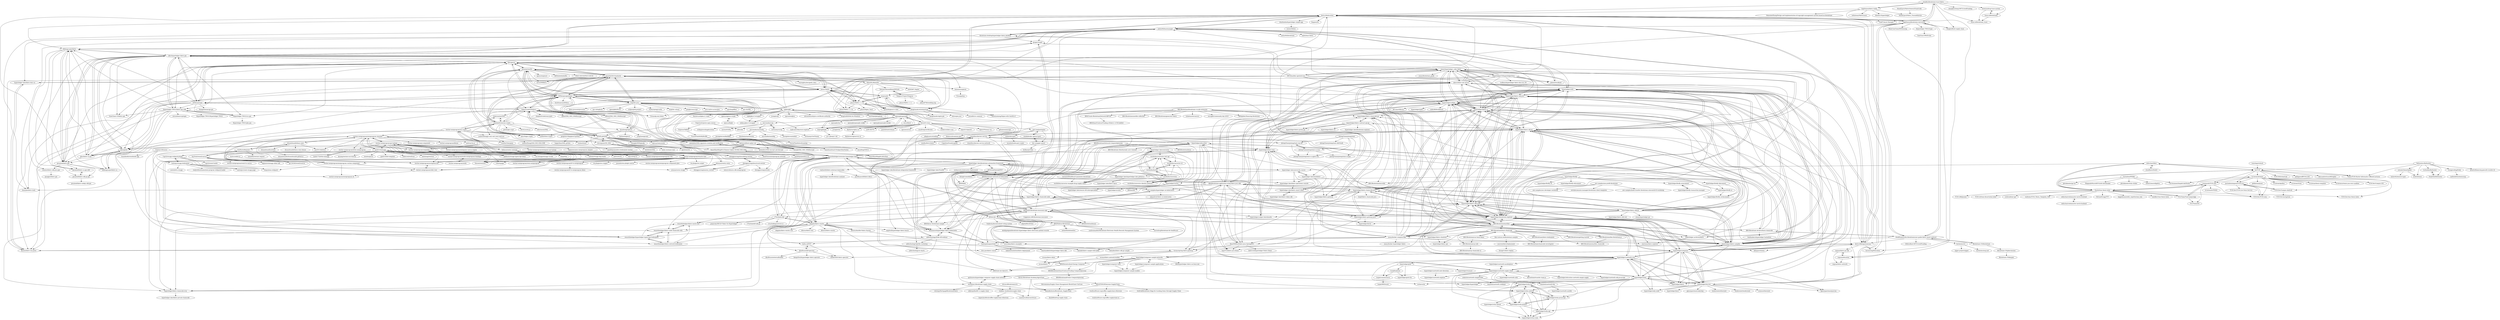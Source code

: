 digraph G {
"steakliu/blockchain-trace-fabric" -> "togettoyou/fabric-realty"
"steakliu/blockchain-trace-fabric" -> "togettoyou/blockchain-real-estate"
"steakliu/blockchain-trace-fabric" -> "Panghu98/oil-supply-chain"
"steakliu/blockchain-trace-fabric" -> "huan-xi/blockchain_trace"
"steakliu/blockchain-trace-fabric" -> "TeaR7/Asset-Manager"
"steakliu/blockchain-trace-fabric" -> "kvenLin/drug-trace-system"
"steakliu/blockchain-trace-fabric" -> "huan-xi/blockchainj"
"steakliu/blockchain-trace-fabric" -> "zhangbincheng1997/CrowdFunding"
"steakliu/blockchain-trace-fabric" -> "kevin-hf/education"
"aberic/fabric-net-server" -> "IBM/blockchain-application-using-fabric-java-sdk"
"aberic/fabric-net-server" -> "hyperledger/fabric-sdk-java"
"aberic/fabric-net-server" -> "hyperledger/fabric-chaincode-java"
"aberic/fabric-net-server" -> "yeasy/hyperledger_code_fabric"
"aberic/fabric-net-server" -> "hyperledger/fabric-ca"
"aberic/fabric-net-server" -> "blockchain-desktop/hyperledger-fabric-desktop"
"aberic/fabric-net-server" -> "top3372/fabric-java-block"
"aberic/fabric-net-server" -> "jonluo94/baasmanager"
"aberic/fabric-net-server" -> "kevin-hf/education"
"aberic/fabric-net-server" -> "tjfoc/hyperledger-fabric-gm"
"aberic/fabric-net-server" -> "hyperledger/fabric-sdk-go"
"aberic/fabric-net-server" -> "hyperledger/fabric-gateway-java"
"aberic/fabric-net-server" -> "HeartWillGo/Fabric-Java-SpringMVC"
"aberic/fabric-net-server" -> "hyperledger/blockchain-explorer"
"aberic/fabric-net-server" -> "hyperledger/cello"
"hyperledger/fabric-sdk-java" -> "hyperledger/fabric-chaincode-java"
"hyperledger/fabric-sdk-java" -> "IBM/blockchain-application-using-fabric-java-sdk"
"hyperledger/fabric-sdk-java" -> "hyperledger/blockchain-explorer"
"hyperledger/fabric-sdk-java" -> "hyperledger/fabric-samples"
"hyperledger/fabric-sdk-java" -> "aberic/fabric-net-server"
"hyperledger/fabric-sdk-java" -> "hyperledger/fabric-gateway-java"
"hyperledger/fabric-sdk-java" -> "hyperledger/fabric-sdk-node"
"hyperledger/fabric-sdk-java" -> "hyperledger/fabric-ca"
"hyperledger/fabric-sdk-java" -> "hyperledger/fabric-sdk-go"
"hyperledger/fabric-sdk-java" -> "yeasy/hyperledger_code_fabric"
"hyperledger/fabric-sdk-java" -> "hyperledger/cello"
"hyperledger/fabric-sdk-java" -> "hyperledger/fabric" ["e"=1]
"hyperledger/fabric-sdk-java" -> "hyperledger/fabric-sdk-py"
"hyperledger/fabric-sdk-java" -> "hyperledger/composer"
"hyperledger/fabric-sdk-java" -> "hyperledger/caliper"
"guanzhi/GmSSL" -> "guanzhi/GM-Standards"
"guanzhi/GmSSL" -> "tjfoc/gmsm"
"guanzhi/GmSSL" -> "jntass/TASSL"
"guanzhi/GmSSL" -> "ZZMarquis/gmhelper"
"guanzhi/GmSSL" -> "NEWPLAN/SMx"
"guanzhi/GmSSL" -> "openssl/openssl" ["e"=1]
"guanzhi/GmSSL" -> "bcgit/bc-java"
"guanzhi/GmSSL" -> "duanhongyi/gmssl"
"guanzhi/GmSSL" -> "jntass/TASSL-1.1.1b"
"guanzhi/GmSSL" -> "JuneAndGreen/sm-crypto"
"guanzhi/GmSSL" -> "PopezLotado/SM2Java"
"guanzhi/GmSSL" -> "ARMmbed/mbedtls" ["e"=1]
"guanzhi/GmSSL" -> "miracl/MIRACL" ["e"=1]
"guanzhi/GmSSL" -> "FISCO-BCOS/FISCO-BCOS" ["e"=1]
"guanzhi/GmSSL" -> "pengtianabc/wireshark-gm"
"hyperledger/cactus" -> "hyperledger-labs/blockchain-automation-framework"
"hyperledger/cactus" -> "hyperledger/avalon" ["e"=1]
"hyperledger/cactus" -> "hyperledger/bevel"
"hyperledger/cactus" -> "IBM/mirbft"
"hyperledger/cactus" -> "hyperledger-labs/weaver-dlt-interoperability"
"hyperledger/cello" -> "hyperledger/blockchain-explorer"
"hyperledger/cello" -> "hyperledger/caliper"
"hyperledger/cello" -> "hyperledger/fabric-ca"
"hyperledger/cello" -> "hyperledger/fabric-sdk-node"
"hyperledger/cello" -> "hyperledger/fabric-sdk-go"
"hyperledger/cello" -> "IBM/blockchain-network-on-kubernetes"
"hyperledger/cello" -> "hyperledger/fabric-samples"
"hyperledger/cello" -> "hyperledger/composer"
"hyperledger/cello" -> "hyperledger/fabric-sdk-java"
"hyperledger/cello" -> "hyperledger/burrow"
"hyperledger/cello" -> "jonluo94/baasmanager"
"hyperledger/cello" -> "yeasy/hyperledger_code_fabric"
"hyperledger/cello" -> "hyperledger/fabric-test"
"hyperledger/cello" -> "hyperledger/iroha"
"hyperledger/cello" -> "hyperledger/sawtooth-core"
"hyperledger/fabric-sdk-py" -> "hyperledger/fabric-sdk-node"
"hyperledger/fabric-sdk-py" -> "hyperledger/fabric-sdk-go"
"hyperledger/fabric-sdk-py" -> "hyperledger/fabric-sdk-java"
"hyperledger/fabric-sdk-py" -> "hyperledger/fabric-ca"
"hyperledger/fabric-sdk-py" -> "hyperledger/caliper"
"hyperledger/fabric-sdk-py" -> "hyperledger/fabric-chaincode-java"
"hyperledger/fabric-sdk-py" -> "hyperledger/cello"
"hyperledger/fabric-sdk-py" -> "hyperledger/blockchain-explorer"
"hyperledger/fabric-sdk-py" -> "hyperledger/caliper-benchmarks"
"hyperledger/fabric-sdk-py" -> "hyperledger/fabric-samples"
"hyperledger/fabric-sdk-py" -> "yeasy/hyperledger-py"
"hyperledger/fabric-sdk-py" -> "hyperledger/fabric-chaincode-go"
"hyperledger/fabric-sdk-py" -> "hyperledger/fabric-gateway-java"
"hyperledger/fabric-sdk-py" -> "hyperledger/fabric-sdk-rest"
"hyperledger/fabric-sdk-py" -> "IBM/blockchain-application-using-fabric-java-sdk"
"dWChina/ibm-opentech-ma" -> "guoger/stupid"
"dWChina/ibm-opentech-ma" -> "yeasy/hyperledger_code_fabric"
"dWChina/ibm-opentech-ma" -> "blockchain-desktop/hyperledger-fabric-desktop"
"dWChina/ibm-opentech-ma" -> "kevin-hf/education"
"dWChina/ibm-opentech-ma" -> "aberic/fabric-net-server"
"dWChina/ibm-opentech-ma" -> "kevin-hf/kongyixueyuan"
"dWChina/ibm-opentech-ma" -> "flyinox/fabric-sm-patch"
"dWChina/ibm-opentech-ma" -> "hyperledger/caliper"
"dWChina/ibm-opentech-ma" -> "hyperledger-labs/fabric-docs-cn"
"dWChina/ibm-opentech-ma" -> "yakumioto/alkaid"
"dWChina/ibm-opentech-ma" -> "zhayujie/fabric-tools"
"IBM-Blockchain/blockchain-vscode-extension" -> "IBM-Blockchain/ansible-collection"
"IBM-Blockchain/blockchain-vscode-extension" -> "IBM/fabcar-blockchain-sample"
"IBM-Blockchain/blockchain-vscode-extension" -> "IBM-Blockchain/generator-fabric"
"IBM-Blockchain/blockchain-vscode-extension" -> "IBM-Blockchain/microfab"
"IBM-Blockchain/blockchain-vscode-extension" -> "ticketmaster/aurora" ["e"=1]
"IBM-Blockchain/blockchain-vscode-extension" -> "hyperledger/fabric-gateway"
"IBM-Blockchain/blockchain-vscode-extension" -> "hyperledger-labs/minifabric"
"IBM-Blockchain/blockchain-vscode-extension" -> "hyperledger/fabric-chaincode-node"
"IBM-Blockchain/blockchain-vscode-extension" -> "IBM/Create-BlockchainNetwork-IBPV20"
"IBM-Blockchain/blockchain-vscode-extension" -> "awsugblr/community-day-2019" ["e"=1]
"IBM-Blockchain/blockchain-vscode-extension" -> "IBM/blockchainbean2"
"IBM-Blockchain/blockchain-vscode-extension" -> "hyperledger/fabric-chaincode-go"
"IBM-Blockchain/blockchain-vscode-extension" -> "IBM/global-financing-blockchain"
"isanchop/stuhack" -> "ila/TUM"
"IBM-Blockchain/marbles" -> "hyperledger/composer"
"IBM-Blockchain/marbles" -> "hyperledger/fabric-sdk-node"
"IBM-Blockchain/marbles" -> "hyperledger/blockchain-explorer"
"IBM-Blockchain/marbles" -> "IBM-Blockchain/learn-chaincode"
"IBM-Blockchain/marbles" -> "IBM-Blockchain/ibm-blockchain-js"
"IBM-Blockchain/marbles" -> "hyperledger/fabric-samples"
"IBM-Blockchain/marbles" -> "hyperledger/cello"
"IBM-Blockchain/marbles" -> "hyperledger/fabric-sdk-java"
"IBM-Blockchain/marbles" -> "yeasy/hyperledger_code_fabric"
"IBM-Blockchain/marbles" -> "IBM-Blockchain-Archive/learn-chaincode"
"IBM-Blockchain/marbles" -> "hyperledger/composer-sample-networks"
"IBM-Blockchain/marbles" -> "hyperledger/caliper"
"IBM-Blockchain/marbles" -> "IBM/build-blockchain-insurance-app"
"IBM-Blockchain/marbles" -> "yeasy/docker-compose-files"
"IBM-Blockchain/marbles" -> "hyperledger-archives/fabric"
"asmaier/ImmoSpider" -> "balzer82/immoscraper"
"asmaier/ImmoSpider" -> "nickirk/immo"
"AtrauraBlockchain/scts" -> "shekhar-shubhendu/supply-chain"
"hyperledger/blockchain-explorer" -> "hyperledger/fabric-samples"
"hyperledger/blockchain-explorer" -> "hyperledger/fabric-sdk-node"
"hyperledger/blockchain-explorer" -> "hyperledger/cello"
"hyperledger/blockchain-explorer" -> "hyperledger/fabric-sdk-go"
"hyperledger/blockchain-explorer" -> "hyperledger/fabric-ca"
"hyperledger/blockchain-explorer" -> "hyperledger/fabric-sdk-java"
"hyperledger/blockchain-explorer" -> "hyperledger/caliper"
"hyperledger/blockchain-explorer" -> "hyperledger/composer"
"hyperledger/blockchain-explorer" -> "hyperledger/fabric-chaincode-java"
"hyperledger/blockchain-explorer" -> "IBM/blockchain-network-on-kubernetes"
"hyperledger/blockchain-explorer" -> "hyperledger/fabric" ["e"=1]
"hyperledger/blockchain-explorer" -> "IBM-Blockchain/marbles"
"hyperledger/blockchain-explorer" -> "onechain/fabric-explorer"
"hyperledger/blockchain-explorer" -> "hyperledger/fabric-test"
"hyperledger/blockchain-explorer" -> "hyperledger/burrow"
"hyperledger/sawtooth-core" -> "hyperledger/iroha"
"hyperledger/sawtooth-core" -> "hyperledger/burrow"
"hyperledger/sawtooth-core" -> "hyperledger/sawtooth-supply-chain"
"hyperledger/sawtooth-core" -> "hyperledger/composer"
"hyperledger/sawtooth-core" -> "hyperledger/indy-node" ["e"=1]
"hyperledger/sawtooth-core" -> "hyperledger/hyperledger" ["e"=1]
"hyperledger/sawtooth-core" -> "hyperledger/cello"
"hyperledger/sawtooth-core" -> "hyperledger/blockchain-explorer"
"hyperledger/sawtooth-core" -> "hyperledger/fabric-sdk-node"
"hyperledger/sawtooth-core" -> "hyperledger/fabric" ["e"=1]
"hyperledger/sawtooth-core" -> "hyperledger/sawtooth-marketplace"
"hyperledger/sawtooth-core" -> "jpmorganchase/quorum" ["e"=1]
"hyperledger/sawtooth-core" -> "corda/corda" ["e"=1]
"hyperledger/sawtooth-core" -> "hyperledger/education"
"hyperledger/sawtooth-core" -> "hyperledger/grid"
"chris2511/xca" -> "openxpki/openxpki"
"chris2511/xca" -> "xipki/xipki"
"chris2511/xca" -> "smallstep/certificates" ["e"=1]
"chris2511/xca" -> "dogtagpki/pki"
"chris2511/xca" -> "kaikramer/keystore-explorer" ["e"=1]
"chris2511/xca" -> "ssllabs/ssllabs-scan" ["e"=1]
"chris2511/xca" -> "OpenSC/OpenSC" ["e"=1]
"chris2511/xca" -> "gost-engine/engine"
"chris2511/xca" -> "Keyfactor/ejbca-ce"
"chris2511/xca" -> "OpenVPN/easy-rsa" ["e"=1]
"chris2511/xca" -> "aide/aide"
"chris2511/xca" -> "github/smimesign" ["e"=1]
"chris2511/xca" -> "cyd01/KiTTY" ["e"=1]
"chris2511/xca" -> "paintdotnet/release" ["e"=1]
"chris2511/xca" -> "opnsense/core" ["e"=1]
"blockchain-desktop/hyperledger-fabric-desktop" -> "guoger/stupid"
"blockchain-desktop/hyperledger-fabric-desktop" -> "hyperledger-labs/fabric-docs-cn"
"blockchain-desktop/hyperledger-fabric-desktop" -> "jonluo94/baasmanager"
"blockchain-desktop/hyperledger-fabric-desktop" -> "kevin-hf/education"
"blockchain-desktop/hyperledger-fabric-desktop" -> "zhayujie/fabric-tools"
"mattdean1/blockchain-supply-chain" -> "aprilsnows/hyperledger-composer-supply-chain-network"
"mattdean1/blockchain-supply-chain" -> "ialberquilla/hlf1.4-supply-chain"
"mattdean1/blockchain-supply-chain" -> "rshrimp/MortgageBlockchainFabric"
"mattdean1/blockchain-supply-chain" -> "shekhar-shubhendu/supply-chain"
"mattdean1/blockchain-supply-chain" -> "kamalkishorm/Blockchain_SupplyChain"
"zhuanzhuanfe/fancy-mini" -> "zhuanzhuanfe/articles"
"zhuanzhuanfe/fancy-mini" -> "IvinWu/weRequest"
"zhuanzhuanfe/fancy-mini" -> "jayZOU/skeleton" ["e"=1]
"zhuanzhuanfe/fancy-mini" -> "wechat-miniprogram/miniprogram-simulate"
"zhuanzhuanfe/fancy-mini" -> "zhuanzhuanfe/fancy-mini-demos"
"hyperledger/fabric-sdk-go" -> "hyperledger/fabric-sdk-node"
"hyperledger/fabric-sdk-go" -> "hyperledger/fabric-ca"
"hyperledger/fabric-sdk-go" -> "hyperledger/blockchain-explorer"
"hyperledger/fabric-sdk-go" -> "hyperledger/fabric-samples"
"hyperledger/fabric-sdk-go" -> "hyperledger/cello"
"hyperledger/fabric-sdk-go" -> "hyperledger/fabric-contract-api-go"
"hyperledger/fabric-sdk-go" -> "securekey/fabric-examples"
"hyperledger/fabric-sdk-go" -> "chainHero/heroes-service"
"hyperledger/fabric-sdk-go" -> "hyperledger/fabric-sdk-java"
"hyperledger/fabric-sdk-go" -> "hyperledger/fabric-chaincode-go"
"hyperledger/fabric-sdk-go" -> "hyperledger/caliper"
"hyperledger/fabric-sdk-go" -> "hyperledger/fabric-sdk-py"
"hyperledger/fabric-sdk-go" -> "hyperledger/fabric-test"
"hyperledger/fabric-sdk-go" -> "yeasy/hyperledger_code_fabric"
"hyperledger/fabric-sdk-go" -> "hyperledger/fabric" ["e"=1]
"TUM-Dev/TUM.sexy" -> "joschahenningsen/TUM-Live"
"ls1intum/Artemis" -> "ls1intum/Apollon"
"ls1intum/Artemis" -> "ls1intum/Orion"
"ls1intum/Artemis" -> "ls1intum/thesis-template"
"ls1intum/Artemis" -> "TUM-Dev/Campus-Android"
"ls1intum/Artemis" -> "joschahenningsen/TUM-Live"
"ls1intum/Artemis" -> "ls1intum/artemis-java-test-sandbox"
"ls1intum/Artemis" -> "mammuth/TUM.sexy"
"ls1intum/Artemis" -> "TUM-Dev/Campus-iOS"
"ls1intum/Artemis" -> "TUM-Dev/TUM.sexy"
"ls1intum/Artemis" -> "goblint/analyzer"
"ls1intum/Artemis" -> "I-Al-Istannen/SimpleCodeTester"
"yeasy/docker-compose-files" -> "yeasy/hyperledger_code_fabric"
"yeasy/docker-compose-files" -> "hyperledger/fabric-sdk-go"
"yeasy/docker-compose-files" -> "securekey/fabric-examples"
"yeasy/docker-compose-files" -> "hyperledger/fabric-samples"
"yeasy/docker-compose-files" -> "hyperledger/fabric-ca"
"yeasy/docker-compose-files" -> "hyperledger/blockchain-explorer"
"yeasy/docker-compose-files" -> "IBM-Blockchain/marbles"
"yeasy/docker-compose-files" -> "onechain/fabric-explorer"
"yeasy/docker-compose-files" -> "hyperledger/cello"
"yeasy/docker-compose-files" -> "hyperledger/fabric-sdk-node"
"yeasy/docker-compose-files" -> "hyperledger/fabric-sdk-java"
"yeasy/docker-compose-files" -> "hainingzhang/articles"
"yeasy/docker-compose-files" -> "flyinox/fabric-sm-patch"
"yeasy/docker-compose-files" -> "hyperledger/caliper"
"yeasy/docker-compose-files" -> "yeasy/docker-hyperledger-fabric"
"Tongsuo-Project/Tongsuo" -> "Tencent/TencentKonaSMSuite"
"Tongsuo-Project/Tongsuo" -> "jntass/TASSL-1.1.1"
"Tongsuo-Project/Tongsuo" -> "admin8756/wedding-mp"
"btcu-pro/fabric-course" -> "kevin-hf/kongyixueyuan"
"btcu-pro/fabric-course" -> "kevin-hf/education"
"bcgit/bc-java" -> "ZZMarquis/gmhelper"
"bcgit/bc-java" -> "rtyley/spongycastle" ["e"=1]
"bcgit/bc-java" -> "guanzhi/GmSSL"
"bcgit/bc-java" -> "guanzhi/GM-Standards"
"bcgit/bc-java" -> "xipki/xipki"
"bcgit/bc-java" -> "bcgit/bc-csharp" ["e"=1]
"bcgit/bc-java" -> "kaikramer/keystore-explorer" ["e"=1]
"bcgit/bc-java" -> "google/conscrypt" ["e"=1]
"bcgit/bc-java" -> "java-native-access/jna" ["e"=1]
"bcgit/bc-java" -> "apache/pdfbox" ["e"=1]
"bcgit/bc-java" -> "qos-ch/slf4j" ["e"=1]
"bcgit/bc-java" -> "jboss-javassist/javassist" ["e"=1]
"bcgit/bc-java" -> "qos-ch/logback" ["e"=1]
"bcgit/bc-java" -> "openzipkin/brave" ["e"=1]
"bcgit/bc-java" -> "eclipse/jetty.project" ["e"=1]
"Hyperledger-TWGC/tape" -> "SamYuan1990/Probe"
"sebischair/bbse" -> "ila/TUM"
"sebischair/bbse" -> "fwalch/tum-thesis-latex"
"sebischair/bbse" -> "cloudflare/cfweb3"
"sebischair/bbse" -> "Vuenc/TUM-Master-Informatics-Offered-Lectures"
"sebischair/bbse" -> "hyperledger-labs/university-course"
"lizhiyao/sentry-miniapp" -> "alexayan/sentry-mina"
"lizhiyao/sentry-miniapp" -> "youzan/raven-weapp"
"lizhiyao/sentry-miniapp" -> "zhengguorong/xbossdebug-wechat"
"lizhiyao/sentry-miniapp" -> "wechat-miniprogram/api-typings"
"wechat-miniprogram/computed" -> "wechat-miniprogram/miniprogram-simulate"
"wechat-miniprogram/computed" -> "wechat-miniprogram/recycle-view"
"wechat-miniprogram/computed" -> "wechat-miniprogram/navigation-bar"
"wechat-miniprogram/computed" -> "wechat-miniprogram/mobx-miniprogram-bindings"
"wechat-miniprogram/computed" -> "wechat-miniprogram/slide-view"
"wechat-miniprogram/computed" -> "wechat-miniprogram/miniprogram-custom-component"
"wechat-miniprogram/computed" -> "Tencent/westore" ["e"=1]
"wechat-miniprogram/computed" -> "wechat-miniprogram/api-typings"
"wechat-miniprogram/computed" -> "wechat-miniprogram/weui-miniprogram" ["e"=1]
"wechat-miniprogram/computed" -> "o2team/wxapp-img-loader" ["e"=1]
"wechat-miniprogram/computed" -> "wechat-miniprogram/miniprogram-i18n"
"wechat-miniprogram/computed" -> "wechat-miniprogram/sm-crypto"
"wechat-miniprogram/computed" -> "antvis/wx-f2" ["e"=1]
"wechat-miniprogram/computed" -> "tinajs/tina" ["e"=1]
"wechat-miniprogram/computed" -> "wxp-ui/wxp-ui" ["e"=1]
"wechat-miniprogram/h5-to-miniprogram" -> "wechat-miniprogram/h5-to-miniprogram-demo"
"hyperledger/burrow" -> "hyperledger/sawtooth-core"
"hyperledger/burrow" -> "hyperledger/iroha"
"hyperledger/burrow" -> "hyperledger/cello"
"hyperledger/burrow" -> "hyperledger/composer"
"hyperledger/burrow" -> "tendermint/ethermint" ["e"=1]
"hyperledger/burrow" -> "hyperledger/indy-node" ["e"=1]
"hyperledger/burrow" -> "hyperledger/blockchain-explorer"
"hyperledger/burrow" -> "tendermint/tendermint" ["e"=1]
"hyperledger/burrow" -> "hyperledger/fabric-chaincode-evm"
"hyperledger/burrow" -> "cosmos/ethermint" ["e"=1]
"hyperledger/burrow" -> "hyperledger/caliper"
"hyperledger/burrow" -> "hyperledger/besu" ["e"=1]
"hyperledger/burrow" -> "jpmorganchase/quorum" ["e"=1]
"hyperledger/burrow" -> "jpmorganchase/cakeshop" ["e"=1]
"hyperledger/burrow" -> "hyperledger/fabric-ca"
"NEWPLAN/SMx" -> "gityf/sm234"
"NEWPLAN/SMx" -> "stevenpsm/GM_SM2"
"NEWPLAN/SMx" -> "greendow/SM2-signature-creation-and-verification"
"NEWPLAN/SMx" -> "greendow/SM2-encrypt-and-decrypt"
"NEWPLAN/SMx" -> "Aries-orz/nano-sm2"
"NEWPLAN/SMx" -> "zhangke5959/gmalg" ["e"=1]
"NEWPLAN/SMx" -> "guanzhi/GmSSL"
"NEWPLAN/SMx" -> "PopezLotado/SM2Java"
"NEWPLAN/SMx" -> "windard/sm4"
"NEWPLAN/SMx" -> "guanzhi/GM-Standards"
"NEWPLAN/SMx" -> "mjosaarinen/sm4ni"
"NEWPLAN/SMx" -> "gotoworld/hsd-cipher-sm"
"NEWPLAN/SMx" -> "jntass/TASSL"
"NEWPLAN/SMx" -> "JulongChain/julongchain-csp-sdt"
"wechat-miniprogram/lottie-miniprogram" -> "landn172/lottie-miniapp"
"wechat-miniprogram/lottie-miniprogram" -> "wechat-miniprogram/mobx-miniprogram-bindings"
"duanhongyi/gmssl" -> "gongxian-ding/gmssl-python"
"duanhongyi/gmssl" -> "yang3yen/pysm4"
"duanhongyi/gmssl" -> "guanzhi/GmSSL"
"duanhongyi/gmssl" -> "guanzhi/GM-Standards"
"duanhongyi/gmssl" -> "knitmesh/gmssl"
"duanhongyi/gmssl" -> "NEWPLAN/SMx"
"yeasy/hyperledger_code_fabric" -> "hyperledger/fabric-ca"
"yeasy/hyperledger_code_fabric" -> "tjfoc/hyperledger-fabric-gm"
"yeasy/hyperledger_code_fabric" -> "hyperledger/fabric-sdk-java"
"yeasy/hyperledger_code_fabric" -> "aberic/fabric-net-server"
"yeasy/hyperledger_code_fabric" -> "hyperledger/fabric-sdk-node"
"yeasy/hyperledger_code_fabric" -> "hyperledger/fabric-sdk-go"
"yeasy/hyperledger_code_fabric" -> "HyperledgerCN/hyperledgerDocs"
"yeasy/hyperledger_code_fabric" -> "yeasy/docker-compose-files"
"yeasy/hyperledger_code_fabric" -> "hyperledger/cello"
"yeasy/hyperledger_code_fabric" -> "dWChina/ibm-opentech-ma"
"yeasy/hyperledger_code_fabric" -> "hyperledger/blockchain-explorer"
"yeasy/hyperledger_code_fabric" -> "hyperledger-archives/fabric"
"yeasy/hyperledger_code_fabric" -> "yeasy/blockchain_guide" ["e"=1]
"yeasy/hyperledger_code_fabric" -> "flyinox/fabric-sm-patch"
"yeasy/hyperledger_code_fabric" -> "hyperledger/caliper"
"hyperledger-labs/minifabric" -> "hyperledger-labs/fabric-operations-console"
"hyperledger-labs/minifabric" -> "hyperledger/fabric-gateway"
"hyperledger-labs/minifabric" -> "hyperledger-labs/fabric-smart-client"
"hyperledger-labs/minifabric" -> "IBM-Blockchain/microfab"
"hyperledger-labs/minifabric" -> "hyperledger-labs/university-course"
"hyperledger/caliper-benchmarks" -> "hyperledger/caliper"
"hyperledger/caliper-benchmarks" -> "hyperledger/fabric-test"
"landn172/lottie-miniapp" -> "wechat-miniprogram/lottie-miniprogram"
"tschuehly/flathunter" -> "NodyHub/flathunter"
"cloudflare/cfweb3" -> "sebischair/bbse"
"hyperledger/iroha" -> "hyperledger/sawtooth-core"
"hyperledger/iroha" -> "hyperledger/iroha-android"
"hyperledger/iroha" -> "hyperledger/iroha-javascript"
"hyperledger/iroha" -> "hyperledger/iroha-python"
"hyperledger/iroha" -> "hyperledger/burrow"
"hyperledger/iroha" -> "hyperledger/composer"
"hyperledger/iroha" -> "hyperledger/indy-node" ["e"=1]
"hyperledger/iroha" -> "hyperledger/cello"
"hyperledger/iroha" -> "hyperledger/iroha-ios"
"hyperledger/iroha" -> "hyperledger/sawtooth-supply-chain"
"hyperledger/iroha" -> "hyperledger/blockchain-explorer"
"hyperledger/iroha" -> "hyperledger/hyperledger" ["e"=1]
"hyperledger/iroha" -> "hyperledger/iroha-api"
"hyperledger/iroha" -> "hyperledger/fabric" ["e"=1]
"hyperledger/iroha" -> "corda/corda" ["e"=1]
"hyperledger/iroha-javascript" -> "hyperledger/iroha-api"
"hyperledger/iroha-javascript" -> "hyperledger/iroha-python"
"hyperledger/iroha-javascript" -> "hyperledger/iroha-scala"
"hyperledger/iroha-javascript" -> "hyperledger/iroha-android"
"hyperledger/iroha-javascript" -> "hyperledger/iroha-ios"
"emmansun/gmsm" -> "Trisia/gotlcp"
"hyperledger/fabric-sdk-node" -> "hyperledger/fabric-sdk-go"
"hyperledger/fabric-sdk-node" -> "hyperledger/blockchain-explorer"
"hyperledger/fabric-sdk-node" -> "hyperledger/fabric-samples"
"hyperledger/fabric-sdk-node" -> "hyperledger/fabric-ca"
"hyperledger/fabric-sdk-node" -> "hyperledger/fabric-chaincode-node"
"hyperledger/fabric-sdk-node" -> "hyperledger/cello"
"hyperledger/fabric-sdk-node" -> "hyperledger/fabric-sdk-java"
"hyperledger/fabric-sdk-node" -> "hyperledger/composer"
"hyperledger/fabric-sdk-node" -> "hyperledger/caliper"
"hyperledger/fabric-sdk-node" -> "hyperledger/fabric-sdk-py"
"hyperledger/fabric-sdk-node" -> "IBM-Blockchain/marbles"
"hyperledger/fabric-sdk-node" -> "hyperledger/fabric-test"
"hyperledger/fabric-sdk-node" -> "yeasy/hyperledger_code_fabric"
"hyperledger/fabric-sdk-node" -> "IBM/build-blockchain-insurance-app"
"hyperledger/fabric-sdk-node" -> "hyperledger/sawtooth-core"
"IBM/blockchain-application-using-fabric-java-sdk" -> "hyperledger/fabric-chaincode-java"
"IBM/blockchain-application-using-fabric-java-sdk" -> "hyperledger/fabric-sdk-java"
"IBM/blockchain-application-using-fabric-java-sdk" -> "aberic/fabric-net-server"
"IBM/blockchain-application-using-fabric-java-sdk" -> "hyperledger/fabric-gateway-java"
"IBM/blockchain-application-using-fabric-java-sdk" -> "HeartWillGo/Fabric-Java-SpringMVC"
"IBM/blockchain-application-using-fabric-java-sdk" -> "feitnomore/hyperledger-fabric-kubernetes"
"IBM/blockchain-application-using-fabric-java-sdk" -> "IBM/blockchain-network-on-kubernetes"
"IBM/blockchain-application-using-fabric-java-sdk" -> "hyperledger/fabric-samples"
"IBM/blockchain-application-using-fabric-java-sdk" -> "top3372/fabric-java-block"
"IBM/blockchain-application-using-fabric-java-sdk" -> "zhayujie/fabric-tools"
"IBM/blockchain-application-using-fabric-java-sdk" -> "ecsoya/spring-fabric-gateway"
"IBM/blockchain-application-using-fabric-java-sdk" -> "hyperledger/blockchain-explorer"
"IBM/blockchain-application-using-fabric-java-sdk" -> "IBM/build-blockchain-insurance-app"
"IBM/blockchain-application-using-fabric-java-sdk" -> "aws-samples/hyperledger-on-kubernetes"
"IBM/blockchain-application-using-fabric-java-sdk" -> "tjfoc/hyperledger-fabric-gm"
"MitchTODO/Ethereum-SupplyChain" -> "kamalkishorm/Blockchain_SupplyChain"
"MitchTODO/Ethereum-SupplyChain" -> "rwaltzsoftware-org/coffee-supplychain-ethereum"
"MitchTODO/Ethereum-SupplyChain" -> "itsdivik/Blockchain-DApp-for-tracking-items-through-Supply-Chain"
"JuneAndGreen/sm-crypto" -> "wechat-miniprogram/sm-crypto"
"JuneAndGreen/sm-crypto" -> "byte-fe/gm-crypto"
"JuneAndGreen/sm-crypto" -> "Saberization/SM2"
"JuneAndGreen/sm-crypto" -> "antherd/sm-crypto"
"JuneAndGreen/sm-crypto" -> "ZZMarquis/gmhelper"
"JuneAndGreen/sm-crypto" -> "tjfoc/gmsm"
"JuneAndGreen/sm-crypto" -> "guanzhi/GmSSL"
"JuneAndGreen/sm-crypto" -> "yazhouZhang/js-sm2-sm3-sm4-sm9-zuc"
"JuneAndGreen/sm-crypto" -> "pecliu/gm-crypt"
"JuneAndGreen/sm-crypto" -> "PopezLotado/SM2Java"
"JuneAndGreen/sm-crypto" -> "GuoHuiChen/gmjs"
"JuneAndGreen/sm-crypto" -> "guanzhi/GM-Standards"
"JuneAndGreen/sm-crypto" -> "AlverLyu/sm.js"
"JuneAndGreen/sm-crypto" -> "lifesreason/SM2"
"JuneAndGreen/sm-crypto" -> "duanhongyi/gmssl"
"Tripwire/tripwire-open-source" -> "Tripwire/TARDIS"
"Tripwire/tripwire-open-source" -> "aide/aide"
"IBM/Medical-Blockchain" -> "mitmedialab/medrec"
"IBM/Medical-Blockchain" -> "yashverma9/AI-Blockchain-Electronic-Health-Records-Management-System"
"IBM/Medical-Blockchain" -> "sarveshraj/blockchain-for-healthcare"
"IBM/Medical-Blockchain" -> "kshitijyelpale/blockchain-hyperledger-fabric-electronic-patient-records"
"IBM/build-blockchain-insurance-app" -> "wearetheledger/awesome-hyperledger-fabric"
"IBM/build-blockchain-insurance-app" -> "olegabu/fabric-starter"
"IBM/build-blockchain-insurance-app" -> "hyperledger/fabric-samples"
"IBM/build-blockchain-insurance-app" -> "hyperledger/fabric-sdk-node"
"IBM/build-blockchain-insurance-app" -> "IBM/blockchain-application-using-fabric-java-sdk"
"IBM/build-blockchain-insurance-app" -> "hyperledger/blockchain-explorer"
"IBM/build-blockchain-insurance-app" -> "hyperledger/education"
"IBM/build-blockchain-insurance-app" -> "hyperledger/fabric-chaincode-node"
"IBM/build-blockchain-insurance-app" -> "IBM/evote"
"IBM/build-blockchain-insurance-app" -> "IBM-Blockchain/marbles"
"IBM/build-blockchain-insurance-app" -> "Capgemini-AIE/blockchain-insurance"
"IBM/build-blockchain-insurance-app" -> "s7techlab/cckit"
"IBM/build-blockchain-insurance-app" -> "IBM/todo-list-fabricV1"
"IBM/build-blockchain-insurance-app" -> "IBM/Decentralized-Energy-Composer"
"IBM/build-blockchain-insurance-app" -> "mattdean1/blockchain-supply-chain"
"IBM/fabcar-blockchain-sample" -> "feitnomore/hyperledger-fabric-kubernetes"
"hyperledger-labs/hyperledger-labs.github.io" -> "hyperledger-labs/fabric-opssc"
"hyperledger-labs/university-course" -> "hyperledger-labs/blockchain-automation-framework"
"hyperledger-labs/university-course" -> "hyperledger-labs/minifabric"
"hyperledger-labs/university-course" -> "hyperledger-labs/hyperledger-labs.github.io"
"hyperledger-labs/university-course" -> "hyperledger-labs/fabric-operations-console"
"hyperledger-labs/university-course" -> "hyperledger-labs/fabric-smart-client"
"hyperledger/fabric-contract-api-go" -> "hyperledger/fabric-chaincode-go"
"hyperledger/fabric-contract-api-go" -> "hyperledger/fabric-gateway"
"hyperledger/fabric-contract-api-go" -> "hyperledger/fabric-sdk-go"
"hyperledger/fabric-contract-api-go" -> "hyperledger/fabric-protos-go"
"hyperledger/fabric-contract-api-go" -> "hyperledger/fabric-cli"
"hyperledger/fabric-contract-api-go" -> "hyperledger/fabric-test"
"hyperledger/fabric-contract-api-go" -> "hyperledger-labs/blockchain-explorer"
"hyperledger/fabric-contract-api-go" -> "litong01/minifabric"
"hyperledger/fabric-samples" -> "hyperledger/blockchain-explorer"
"hyperledger/fabric-samples" -> "hyperledger/fabric-sdk-node"
"hyperledger/fabric-samples" -> "hyperledger/fabric" ["e"=1]
"hyperledger/fabric-samples" -> "hyperledger/fabric-sdk-go"
"hyperledger/fabric-samples" -> "hyperledger/fabric-sdk-java"
"hyperledger/fabric-samples" -> "hyperledger/fabric-ca"
"hyperledger/fabric-samples" -> "hyperledger/cello"
"hyperledger/fabric-samples" -> "hyperledger/fabric-chaincode-java"
"hyperledger/fabric-samples" -> "hyperledger/caliper"
"hyperledger/fabric-samples" -> "hyperledger/composer"
"hyperledger/fabric-samples" -> "IBM/blockchain-application-using-fabric-java-sdk"
"hyperledger/fabric-samples" -> "IBM/build-blockchain-insurance-app"
"hyperledger/fabric-samples" -> "IBM-Blockchain/marbles"
"hyperledger/fabric-samples" -> "hyperledger/fabric-chaincode-node"
"hyperledger/fabric-samples" -> "aberic/fabric-net-server"
"hyperledger/fabric-test" -> "hyperledger/caliper-benchmarks"
"hyperledger/fabric-test" -> "hyperledger/caliper"
"hyperledger/fabric-test" -> "hyperledger/fabric-chaintool"
"hyperledger/fabric-test" -> "wearetheledger/awesome-hyperledger-fabric"
"hyperledger/fabric-test" -> "hainingzhang/articles"
"hyperledger/fabric-test" -> "hyperledger/fabric-ca"
"mitmedialab/medrec" -> "IBM/Medical-Blockchain"
"wearetheledger/awesome-hyperledger-fabric" -> "olegabu/fabric-starter"
"wearetheledger/awesome-hyperledger-fabric" -> "wearetheledger/hyperledger-typescript-boilerplate"
"wearetheledger/awesome-hyperledger-fabric" -> "wearetheledger/fabric-network-boilerplate"
"wearetheledger/awesome-hyperledger-fabric" -> "wearetheledger/fabric-node-chaincode-utils"
"wearetheledger/awesome-hyperledger-fabric" -> "IBM/build-blockchain-insurance-app"
"wearetheledger/awesome-hyperledger-fabric" -> "hyperledger/fabric-test"
"wearetheledger/awesome-hyperledger-fabric" -> "chainHero/heroes-service"
"wearetheledger/awesome-hyperledger-fabric" -> "hyperledger/fabric-chaincode-node"
"wearetheledger/awesome-hyperledger-fabric" -> "feitnomore/hyperledger-fabric-kubernetes"
"wearetheledger/awesome-hyperledger-fabric" -> "wearetheledger/fabric-mock-stub"
"wearetheledger/awesome-hyperledger-fabric" -> "s7techlab/cckit"
"wearetheledger/awesome-hyperledger-fabric" -> "IBM/blockchain-network-on-kubernetes"
"wearetheledger/awesome-hyperledger-fabric" -> "hyperledger-labs/blockchain-automation-framework"
"wearetheledger/awesome-hyperledger-fabric" -> "hyperledger/fabric-chaincode-evm"
"wearetheledger/awesome-hyperledger-fabric" -> "IBM/evote"
"yacovm/fabricDeployment" -> "litong01/fabric-deploy"
"wearetheledger/fabric-network-boilerplate" -> "wearetheledger/fabric-node-chaincode-utils"
"wearetheledger/fabric-network-boilerplate" -> "wearetheledger/fabric-mock-stub"
"wearetheledger/fabric-network-boilerplate" -> "wearetheledger/hyperledger-typescript-boilerplate"
"cisco/libest" -> "jscep/jester"
"Superjo149/auryo" -> "wearetheledger/awesome-hyperledger-fabric"
"Superjo149/auryo" -> "wearetheledger/hyperledger-typescript-boilerplate"
"Superjo149/auryo" -> "Soundnode/soundnode-app" ["e"=1]
"Superjo149/auryo" -> "wearetheledger/fabric-node-chaincode-utils"
"hyperledger/fabric-chaincode-go" -> "hyperledger/fabric-contract-api-go"
"hyperledger/fabric-chaincode-go" -> "hyperledger/fabric-gateway"
"hyperledger/fabric-chaincode-go" -> "hyperledger/fabric-protos-go"
"Garmelon/PFERD" -> "I-Al-Istannen/SimpleCodeTester"
"Garmelon/PFERD" -> "FliegendeWurst/KIT-ILIAS-downloader"
"Garmelon/PFERD" -> "pbrinkmeier/tichy-clicker"
"Garmelon/PFERD" -> "rib4n/LineareAlgebra"
"Garmelon/PFERD" -> "pbrinkmeier/pp-tut"
"xipki/xipki" -> "dogtagpki/pki"
"xipki/xipki" -> "openxpki/openxpki"
"xipki/xipki" -> "xipki/pkcs11wrapper"
"xipki/xipki" -> "openca/openca-ocspd"
"xipki/xipki" -> "mikma/pkcs11wrapper"
"xipki/xipki" -> "jscep/jscep"
"xipki/xipki" -> "rgorosito/ejbca"
"xipki/xipki" -> "olivierlemasle/java-certificate-authority"
"xipki/xipki" -> "bcgit/bc-java"
"xipki/xipki" -> "disig/SoftHSM2-for-Windows" ["e"=1]
"xipki/xipki" -> "guanzhi/GM-Standards"
"xipki/xipki" -> "ZZMarquis/gmhelper"
"xipki/xipki" -> "martinpaljak/apdu4j" ["e"=1]
"xipki/xipki" -> "Mastercard/pkcs11-tools" ["e"=1]
"hyperledger/composer" -> "hyperledger/fabric-sdk-node"
"hyperledger/composer" -> "hyperledger/blockchain-explorer"
"hyperledger/composer" -> "hyperledger/composer-sample-networks"
"hyperledger/composer" -> "hyperledger/sawtooth-core"
"hyperledger/composer" -> "IBM-Blockchain/marbles"
"hyperledger/composer" -> "hyperledger/cello"
"hyperledger/composer" -> "hyperledger/burrow"
"hyperledger/composer" -> "hyperledger/fabric-samples"
"hyperledger/composer" -> "hyperledger/iroha"
"hyperledger/composer" -> "hyperledger/fabric" ["e"=1]
"hyperledger/composer" -> "hyperledger/fabric-sdk-go"
"hyperledger/composer" -> "hyperledger/fabric-sdk-java"
"hyperledger/composer" -> "hyperledger/caliper"
"hyperledger/composer" -> "jpmorganchase/quorum" ["e"=1]
"hyperledger/composer" -> "hyperledger/indy-node" ["e"=1]
"hyperledger/fabric-gateway" -> "hyperledger/fabric-chaincode-go"
"sxguan/fabric-go-sdk" -> "sxguan/education"
"sxguan/fabric-go-sdk" -> "sxguan/fabric-network"
"togettoyou/fabric-realty" -> "steakliu/blockchain-trace-fabric"
"togettoyou/fabric-realty" -> "sxguan/education"
"togettoyou/fabric-realty" -> "kevin-hf/education"
"togettoyou/fabric-realty" -> "itheima1/hyperledger"
"togettoyou/fabric-realty" -> "ShanZJ-gvs/Fabric_TraceabilitySys"
"togettoyou/fabric-realty" -> "HansomeZhang/Design-and-implementation-of-copyright-management-system-based-on-blockchain"
"togettoyou/fabric-realty" -> "wefantasy/FabricLearn"
"zhazhalaila/hyperledger-simple-app" -> "ooooor/Helios" ["e"=1]
"kamalkishorm/Blockchain_SupplyChain" -> "khalidfsh/drug-supply-chain"
"IBM/Create-BlockchainNetwork-IBPV20" -> "IBM/SmartContractTrading-wFabric1-4-VSCodeExt"
"IBM/blockchain-network-on-kubernetes" -> "feitnomore/hyperledger-fabric-kubernetes"
"IBM/blockchain-network-on-kubernetes" -> "aidtechnology/lf-k8s-hlf-webinar"
"IBM/blockchain-network-on-kubernetes" -> "hyperledger/cello"
"IBM/blockchain-network-on-kubernetes" -> "hainingzhang/articles"
"IBM/blockchain-network-on-kubernetes" -> "hyperledger/fabric-chaincode-evm"
"IBM/blockchain-network-on-kubernetes" -> "IBM/blockchain-application-using-fabric-java-sdk"
"IBM/blockchain-network-on-kubernetes" -> "APGGroeiFabriek/PIVT"
"IBM/blockchain-network-on-kubernetes" -> "hyperledger/blockchain-explorer"
"IBM/blockchain-network-on-kubernetes" -> "hyperledger/caliper"
"IBM/blockchain-network-on-kubernetes" -> "keenkit/fabric-sample-with-kafka"
"IBM/blockchain-network-on-kubernetes" -> "aws-samples/hyperledger-on-kubernetes"
"IBM/blockchain-network-on-kubernetes" -> "hyperledger/fabric-gateway-java"
"IBM/blockchain-network-on-kubernetes" -> "IBM/fabcar-blockchain-sample"
"IBM/blockchain-network-on-kubernetes" -> "jonluo94/baasmanager"
"IBM/blockchain-network-on-kubernetes" -> "wearetheledger/awesome-hyperledger-fabric"
"feitnomore/hyperledger-fabric-kubernetes" -> "aws-samples/hyperledger-on-kubernetes"
"feitnomore/hyperledger-fabric-kubernetes" -> "IBM/blockchain-network-on-kubernetes"
"feitnomore/hyperledger-fabric-kubernetes" -> "aidtechnology/lf-k8s-hlf-webinar"
"feitnomore/hyperledger-fabric-kubernetes" -> "hainingzhang/articles"
"feitnomore/hyperledger-fabric-kubernetes" -> "APGGroeiFabriek/PIVT"
"hyperledger/fabric-chaincode-java" -> "hyperledger/fabric-gateway-java"
"hyperledger/fabric-chaincode-java" -> "IBM/blockchain-application-using-fabric-java-sdk"
"hyperledger/fabric-chaincode-java" -> "hyperledger/fabric-sdk-java"
"hyperledger/fabric-chaincode-java" -> "aberic/fabric-net-server"
"hyperledger/fabric-chaincode-java" -> "ecsoya/spring-fabric-gateway"
"hyperledger/fabric-chaincode-java" -> "hyperledger/fabric-ca"
"hyperledger/fabric-chaincode-java" -> "hyperledger/fabric-samples"
"hyperledger/fabric-chaincode-java" -> "hooj0/fabric-chaincode-java"
"hyperledger/fabric-chaincode-java" -> "hyperledger/fabric-chaincode-go"
"hyperledger/fabric-chaincode-java" -> "HeartWillGo/Fabric-Java-SpringMVC"
"hyperledger/fabric-chaincode-java" -> "hyperledger/blockchain-explorer"
"hyperledger/fabric-chaincode-java" -> "hyperledger/fabric-chaincode-node"
"hyperledger/fabric-chaincode-java" -> "hyperledger/fabric-gateway"
"hyperledger/fabric-chaincode-java" -> "top3372/fabric-java-block"
"hyperledger/fabric-chaincode-java" -> "hyperledger/fabric-test"
"hyperledger/fabric-gateway-java" -> "hyperledger/fabric-chaincode-java"
"hyperledger/fabric-gateway-java" -> "ecsoya/spring-fabric-gateway"
"hyperledger/fabric-gateway-java" -> "hyperledger/fabric-sdk-java"
"hyperledger/fabric-gateway-java" -> "IBM/blockchain-application-using-fabric-java-sdk"
"hyperledger/fabric-gateway-java" -> "hyperledger/fabric-ca"
"hyperledger/fabric-gateway-java" -> "hyperledger/bevel"
"aws-samples/non-profit-blockchain" -> "awslabs/amazon-managed-blockchain-client-templates"
"aws-samples/non-profit-blockchain" -> "aws-samples/bank-transfer-blockchain-reinvent2019-workshop"
"aws-samples/non-profit-blockchain" -> "aws-samples/hyperledger-on-kubernetes"
"aws-samples/non-profit-blockchain" -> "aws-samples/aws-developer-workshop" ["e"=1]
"IBM/evote" -> "wearetheledger/awesome-hyperledger-fabric"
"IBM/evote" -> "IBM/build-blockchain-insurance-app"
"IBM/evote" -> "IBM/blockchainbean2"
"IBM/evote" -> "IBM/fabcar-blockchain-sample"
"IBM/evote" -> "yfgeek/BlockVotes" ["e"=1]
"IBM/evote" -> "IBM/Medical-Blockchain"
"IBM/evote" -> "Naklecha/decentralized-voting-system" ["e"=1]
"hyperledger/caliper" -> "hyperledger/caliper-benchmarks"
"hyperledger/caliper" -> "hyperledger/blockchain-explorer"
"hyperledger/caliper" -> "ooibc88/blockbench" ["e"=1]
"hyperledger/caliper" -> "hyperledger/cello"
"hyperledger/caliper" -> "hyperledger/fabric-ca"
"hyperledger/caliper" -> "hyperledger/fabric-test"
"hyperledger/caliper" -> "hyperledger/fabric-sdk-node"
"hyperledger/caliper" -> "hyperledger/fabric-sdk-go"
"hyperledger/caliper" -> "hyperledger/fabric-samples"
"hyperledger/caliper" -> "IBM/blockchain-network-on-kubernetes"
"hyperledger/caliper" -> "tjfoc/hyperledger-fabric-gm"
"hyperledger/caliper" -> "bft-smart/library" ["e"=1]
"hyperledger/caliper" -> "hyperledger/fabric-sdk-java"
"hyperledger/caliper" -> "hyperledger/quilt" ["e"=1]
"hyperledger/caliper" -> "yeasy/hyperledger_code_fabric"
"hyperledger/firefly" -> "hyperledger/firefly-ui"
"hyperledger/firefly" -> "hyperledger/firefly-cli"
"hyperledger/firefly" -> "hyperledger/firefly-ethconnect"
"hyperledger/firefly" -> "hyperledger/firefly-evmconnect"
"hyperledger/firefly" -> "hyperledger/firefly-fabconnect"
"hyperledger/firefly" -> "hyperledger/cactus"
"hyperledger/firefly" -> "hyperledger/bevel"
"hyperledger/firefly" -> "IBM-Blockchain/microfab"
"hyperledger/firefly" -> "hyperledger/firefly-cordaconnect"
"ZZMarquis/gmhelper" -> "PopezLotado/SM2Java"
"ZZMarquis/gmhelper" -> "gotoworld/hsd-cipher-sm"
"ZZMarquis/gmhelper" -> "guanzhi/GM-Standards"
"ZZMarquis/gmhelper" -> "hwyqb/SM2_SM3_SM4Encrypt"
"ZZMarquis/gmhelper" -> "xjfuuu/SM2_SM3_SM4Encrypt"
"ZZMarquis/gmhelper" -> "guanzhi/GmSSL"
"ZZMarquis/gmhelper" -> "Trisia/alg-sm2-demo"
"ZZMarquis/gmhelper" -> "bcgit/bc-java"
"ZZMarquis/gmhelper" -> "dushitaoyuan/littleca"
"ZZMarquis/gmhelper" -> "ziyaofeng/GMCA"
"ZZMarquis/gmhelper" -> "ZZMarquis/gm"
"ZZMarquis/gmhelper" -> "JuneAndGreen/sm-crypto"
"ZZMarquis/gmhelper" -> "jntass/TASSL"
"ZZMarquis/gmhelper" -> "tjfoc/gmsm"
"ZZMarquis/gmhelper" -> "xiaoshuaishuai319/algorithmNation"
"tjfoc/gmsm" -> "ZZMarquis/gm"
"tjfoc/gmsm" -> "guanzhi/GmSSL"
"tjfoc/gmsm" -> "tjfoc/hyperledger-fabric-gm"
"tjfoc/gmsm" -> "guanzhi/GM-Standards"
"tjfoc/gmsm" -> "tjfoc/gmtls"
"tjfoc/gmsm" -> "tjfoc/fabric-ca-gm"
"tjfoc/gmsm" -> "hyperledger/fabric-sdk-go"
"tjfoc/gmsm" -> "emmansun/gmsm"
"tjfoc/gmsm" -> "Hyperledger-TWGC/ccs-gm"
"tjfoc/gmsm" -> "Hyperledger-TWGC/fabric-gm-wiki"
"tjfoc/gmsm" -> "jntass/TASSL"
"tjfoc/gmsm" -> "ZZMarquis/gmhelper"
"tjfoc/gmsm" -> "yeasy/hyperledger_code_fabric"
"tjfoc/gmsm" -> "gwanted/fabric-gm"
"tjfoc/gmsm" -> "hyperledger/blockchain-explorer"
"Cap32/wxapp-webpack-plugin" -> "cantonjs/wxapp-boilerplate"
"Cap32/wxapp-webpack-plugin" -> "tinajs/mina-webpack" ["e"=1]
"Cap32/wxapp-webpack-plugin" -> "Cap32/wxml-loader"
"Cap32/wxapp-webpack-plugin" -> "cantonjs/create-wxapp-page"
"cantonjs/wxapp-boilerplate" -> "Cap32/wxapp-webpack-plugin"
"cantonjs/wxapp-boilerplate" -> "cantonjs/create-wxapp-page"
"cantonjs/wxapp-boilerplate" -> "tinajs/mina-webpack" ["e"=1]
"cantonjs/wxapp-boilerplate" -> "realywithoutname/mini-program-webpack-loader"
"cantonjs/wxapp-boilerplate" -> "youzan/raven-weapp"
"cantonjs/wxapp-boilerplate" -> "yautah/dva-wxapp" ["e"=1]
"bigmeow/axios-miniprogram-adapter" -> "NewFuture/miniprogram-network"
"kevin-hf/education" -> "kevin-hf/kongyixueyuan"
"kevin-hf/education" -> "sxguan/education"
"kevin-hf/education" -> "fengzxu/fcc"
"kevin-hf/education" -> "togettoyou/blockchain-real-estate"
"kevin-hf/education" -> "jonluo94/baasmanager"
"kevin-hf/education" -> "tjfoc/hyperledger-fabric-gm"
"kevin-hf/education" -> "HeartWillGo/Fabric-Java-SpringMVC"
"kevin-hf/education" -> "cloudframeworks-blockchain/user-guide-fabric-smart-contract"
"kevin-hf/education" -> "blockchain-desktop/hyperledger-fabric-desktop"
"kevin-hf/education" -> "btcu-pro/fabric-course"
"kevin-hf/education" -> "liucuncong/Education"
"kevin-hf/education" -> "gwanted/fabric-gm"
"kevin-hf/education" -> "zhazhalaila/hyperledger-simple-app"
"kevin-hf/education" -> "dddengyunjie/fabric"
"kevin-hf/education" -> "TeaR7/Asset-Manager"
"yakumioto/alkaid" -> "jonluo94/baasmanager"
"IBM/BlockchainNetwork-CompositeJourney" -> "IBM/BlockchainSmartContractTrading-CompositeJourney"
"IBM/BlockchainNetwork-CompositeJourney" -> "hyperledger/fabric-test"
"IBM/BlockchainNetwork-CompositeJourney" -> "IBM/blockchainbean2"
"IBM/BlockchainNetwork-CompositeJourney" -> "hyperledger-labs/convector"
"IBM/BlockchainNetwork-CompositeJourney" -> "wearetheledger/hyperledger-typescript-boilerplate"
"IBM/BlockchainNetwork-CompositeJourney" -> "olegabu/fabric-starter"
"IBM/BlockchainNetwork-CompositeJourney" -> "IBM/blockchainbean"
"IBM/Decentralized-Energy-Composer" -> "IBM/todo-list-fabricV1"
"IBM/Decentralized-Energy-Composer" -> "IBM/BlockchainSmartContractTrading-CompositeJourney"
"guanzhi/GM-Standards" -> "guanzhi/GmSSL"
"guanzhi/GM-Standards" -> "tjfoc/gmsm"
"guanzhi/GM-Standards" -> "ZZMarquis/gmhelper"
"guanzhi/GM-Standards" -> "pengtianabc/wireshark-gm"
"guanzhi/GM-Standards" -> "jntass/TASSL"
"guanzhi/GM-Standards" -> "jntass/TASSL-1.1.1b"
"guanzhi/GM-Standards" -> "ZZMarquis/gm"
"guanzhi/GM-Standards" -> "BabaSSL/BabaSSL"
"guanzhi/GM-Standards" -> "mrpre/atls"
"guanzhi/GM-Standards" -> "bcgit/bc-java"
"guanzhi/GM-Standards" -> "NEWPLAN/SMx"
"guanzhi/GM-Standards" -> "guanzhi/gmssl-v3-dev"
"guanzhi/GM-Standards" -> "starnightcyber/gmbz_docs"
"guanzhi/GM-Standards" -> "miracl/MIRACL" ["e"=1]
"guanzhi/GM-Standards" -> "duanhongyi/gmssl"
"CognitionFoundry/gohfc" -> "chainHero/heroes-service"
"wechat-miniprogram/recycle-view" -> "wechat-miniprogram/slide-view"
"wechat-miniprogram/recycle-view" -> "wechat-miniprogram/navigation-bar"
"wechat-miniprogram/recycle-view" -> "wechat-miniprogram/computed"
"wechat-miniprogram/recycle-view" -> "wechat-miniprogram/api-typings"
"wechat-miniprogram/recycle-view" -> "wechat-miniprogram/sm-crypto"
"wechat-miniprogram/recycle-view" -> "wechat-miniprogram/miniprogram-simulate"
"wechat-miniprogram/recycle-view" -> "wechat-miniprogram/weui-miniprogram" ["e"=1]
"wechat-miniprogram/recycle-view" -> "wechat-miniprogram/miniprogram-custom-component"
"wechat-miniprogram/recycle-view" -> "Tencent/westore" ["e"=1]
"wechat-miniprogram/recycle-view" -> "wechat-miniprogram/miniprogram-component-plus" ["e"=1]
"wechat-miniprogram/recycle-view" -> "wechat-miniprogram/h5-to-miniprogram"
"wechat-miniprogram/recycle-view" -> "we-plugin/we-swiper" ["e"=1]
"wechat-miniprogram/recycle-view" -> "tvfe/wxpage" ["e"=1]
"wechat-miniprogram/recycle-view" -> "we-plugin/we-cropper" ["e"=1]
"wechat-miniprogram/recycle-view" -> "jasondu/wxa-plugin-canvas" ["e"=1]
"jonluo94/baasmanager" -> "yakumioto/alkaid"
"jonluo94/baasmanager" -> "dddengyunjie/fabric"
"jonluo94/baasmanager" -> "tjfoc/hyperledger-fabric-gm"
"jonluo94/baasmanager" -> "zhayujie/fabric-tools"
"jonluo94/baasmanager" -> "kevin-hf/kongyixueyuan"
"jonluo94/baasmanager" -> "jonluo94/blockchain"
"jonluo94/baasmanager" -> "kevin-hf/education"
"jonluo94/baasmanager" -> "feitnomore/hyperledger-fabric-kubernetes"
"jonluo94/baasmanager" -> "blockchain-desktop/hyperledger-fabric-desktop"
"jonluo94/baasmanager" -> "guoger/stupid"
"jonluo94/baasmanager" -> "sqtds/baas-fabric"
"jonluo94/baasmanager" -> "Hyperledger-TWGC/fabric-gm-wiki"
"jonluo94/baasmanager" -> "VoneChain-CS/fabric-gm"
"micromdm/scep" -> "certnanny/sscep"
"micromdm/scep" -> "mosen/SCEPy"
"micromdm/scep" -> "micromdm/nanomdm"
"micromdm/scep" -> "erikng/installapplications" ["e"=1]
"openxpki/openxpki" -> "openxpki/openxpki-docker"
"openxpki/openxpki" -> "xipki/xipki"
"openxpki/openxpki" -> "certnanny/sscep"
"openxpki/openxpki" -> "dogtagpki/pki"
"openxpki/openxpki" -> "openxpki/clca"
"openxpki/openxpki" -> "openxpki/openxpki-config"
"openxpki/openxpki" -> "chris2511/xca"
"openxpki/openxpki" -> "micromdm/scep"
"openxpki/openxpki" -> "cisco/libest"
"openxpki/openxpki" -> "Keyfactor/ejbca-ce"
"wechat-miniprogram/api-typings" -> "wechat-miniprogram/miniprogram-simulate"
"wechat-miniprogram/api-typings" -> "wechat-miniprogram/recycle-view"
"wechat-miniprogram/api-typings" -> "godbasin/wxapp-typescript-demo"
"wechat-miniprogram/api-typings" -> "wechat-miniprogram/computed"
"wechat-miniprogram/api-typings" -> "qiu8310/minapp"
"wechat-miniprogram/api-typings" -> "bigmeow/axios-miniprogram-adapter"
"wechat-miniprogram/api-typings" -> "wechat-miniprogram/minigame-api-typings"
"wechat-miniprogram/api-typings" -> "lizhiyao/sentry-miniapp"
"wechat-miniprogram/api-typings" -> "wx-minapp/minapp-vscode"
"wechat-miniprogram/api-typings" -> "wechat-miniprogram/lottie-miniprogram"
"wechat-miniprogram/api-typings" -> "tinajs/mina-webpack" ["e"=1]
"wechat-miniprogram/api-typings" -> "pandolajs/pandora-boilerplate-wechat"
"wechat-miniprogram/api-typings" -> "Tencent/westore" ["e"=1]
"wechat-miniprogram/api-typings" -> "wechat-miniprogram/minigame-canvas-engine" ["e"=1]
"wechat-miniprogram/api-typings" -> "wechat-miniprogram/miniprogram-i18n"
"qiu8310/minapp" -> "wechat-miniprogram/miniprogram-simulate"
"qiu8310/minapp" -> "wx-minapp/minapp-vscode"
"qiu8310/minapp" -> "wechat-miniprogram/api-typings"
"qiu8310/minapp" -> "tinajs/tina" ["e"=1]
"qiu8310/minapp" -> "dntzhang/westore" ["e"=1]
"qiu8310/minapp" -> "ikcamp/wechat-xcx-tutorial" ["e"=1]
"qiu8310/minapp" -> "wendux/grace" ["e"=1]
"qiu8310/minapp" -> "godbasin/wxapp-typescript-demo"
"qiu8310/minapp" -> "tvfe/wxpage" ["e"=1]
"qiu8310/minapp" -> "cantonjs/wxapp-boilerplate"
"qiu8310/minapp" -> "qiu8310/dot-template"
"qiu8310/minapp" -> "bobiscool/wxDraw" ["e"=1]
"qiu8310/minapp" -> "wechat-miniprogram/recycle-view"
"qiu8310/minapp" -> "Tencent/westore" ["e"=1]
"qiu8310/minapp" -> "Cap32/wxapp-webpack-plugin"
"zhengguorong/xbossdebug-wechat" -> "zhengguorong/xbosstrack-wechat"
"zhengguorong/xbossdebug-wechat" -> "zhengguorong/articles"
"zhengguorong/xbossdebug-wechat" -> "lizhiyao/sentry-miniapp"
"zhengguorong/xbosstrack-wechat" -> "zhengguorong/maizuo_wechat"
"zhengguorong/xbosstrack-wechat" -> "zhengguorong/xbossdebug-wechat"
"zhengguorong/xbosstrack-wechat" -> "zhengguorong/articles"
"zhengguorong/xbosstrack-wechat" -> "sensorsdata/sa-sdk-miniprogram" ["e"=1]
"hwyqb/SM2_SM3_SM4Encrypt" -> "PopezLotado/SM2Java"
"hwyqb/SM2_SM3_SM4Encrypt" -> "gotoworld/hsd-cipher-sm"
"hwyqb/SM2_SM3_SM4Encrypt" -> "ZZMarquis/gmhelper"
"togettoyou/blockchain-real-estate" -> "kevin-hf/kongyixueyuan"
"togettoyou/blockchain-real-estate" -> "kevin-hf/education"
"togettoyou/blockchain-real-estate" -> "MineCoinChain/WEHousing" ["e"=1]
"togettoyou/blockchain-real-estate" -> "liucuncong/Education"
"togettoyou/blockchain-real-estate" -> "steakliu/blockchain-trace-fabric"
"togettoyou/blockchain-real-estate" -> "HeartWillGo/Fabric-Java-SpringMVC"
"togettoyou/blockchain-real-estate" -> "cloudframeworks-blockchain/user-guide-fabric-smart-contract"
"togettoyou/blockchain-real-estate" -> "Panghu98/oil-supply-chain"
"togettoyou/blockchain-real-estate" -> "jonluo94/baasmanager"
"togettoyou/blockchain-real-estate" -> "Hyperledger-TWGC/tape"
"zhuanzhuanfe/articles" -> "zhuanzhuanfe/zhuanzhuanfe.github.io"
"yazhouZhang/js-sm2-sm3-sm4-sm9-zuc" -> "GuoHuiChen/gmjs"
"yazhouZhang/js-sm2-sm3-sm4-sm9-zuc" -> "yazhouZhang/SM2-SM3-SM4-SM9"
"HeartWillGo/Fabric-Java-SpringMVC" -> "top3372/fabric-java-block"
"HeartWillGo/Fabric-Java-SpringMVC" -> "DAYUCS/Hyperledger-Fabric-Demo"
"HeartWillGo/Fabric-Java-SpringMVC" -> "ecsoya/spring-fabric-gateway"
"wg-front/wxml2canvas" -> "gy134340/wxml2canvas"
"wg-front/wxml2canvas" -> "wechat-miniprogram/wxml-to-canvas"
"wg-front/wxml2canvas" -> "bigmeow/minapp-slider-left" ["e"=1]
"wg-front/wxml2canvas" -> "IvinWu/weRequest"
"IvinWu/weRequest" -> "zhuanzhuanfe/fancy-mini"
"IvinWu/weRequest" -> "wg-front/wxml2canvas"
"IvinWu/weRequest" -> "hatedMe/wechat-request" ["e"=1]
"wechat-miniprogram/miniprogram-simulate" -> "wechat-miniprogram/computed"
"wechat-miniprogram/miniprogram-simulate" -> "wechat-miniprogram/miniprogram-custom-component"
"wechat-miniprogram/miniprogram-simulate" -> "wechat-miniprogram/api-typings"
"wechat-miniprogram/miniprogram-simulate" -> "wechat-miniprogram/j-component"
"wechat-miniprogram/miniprogram-simulate" -> "qiu8310/minapp"
"wechat-miniprogram/miniprogram-simulate" -> "wechat-miniprogram/recycle-view"
"wechat-miniprogram/miniprogram-simulate" -> "zhengguorong/maizuo_wechat"
"wechat-miniprogram/miniprogram-simulate" -> "wechat-miniprogram/kbone" ["e"=1]
"wechat-miniprogram/miniprogram-simulate" -> "Tencent/westore" ["e"=1]
"wechat-miniprogram/miniprogram-simulate" -> "zhuanzhuanfe/fancy-mini"
"wechat-miniprogram/miniprogram-simulate" -> "wechat-miniprogram/lottie-miniprogram"
"wechat-miniprogram/miniprogram-simulate" -> "jayZOU/skeleton" ["e"=1]
"wechat-miniprogram/miniprogram-simulate" -> "axetroy/vm.js" ["e"=1]
"wechat-miniprogram/miniprogram-simulate" -> "wechat-miniprogram/miniprogram-cli"
"Saberization/SM2" -> "JuneAndGreen/sm-crypto"
"PopezLotado/SM2Java" -> "gotoworld/hsd-cipher-sm"
"PopezLotado/SM2Java" -> "ZZMarquis/gmhelper"
"PopezLotado/SM2Java" -> "hwyqb/SM2_SM3_SM4Encrypt"
"PopezLotado/SM2Java" -> "SmartXiaoMing001/Chinese-Cipher-Of-SM2-SM3-SM4"
"PopezLotado/SM2Java" -> "Trisia/alg-sm2-demo"
"PopezLotado/SM2Java" -> "Saberization/SM2"
"PopezLotado/SM2Java" -> "xjfme/SM2_SM3_SM4Encrypt"
"PopezLotado/SM2Java" -> "shepherdviolet/smcrypto"
"PopezLotado/SM2Java" -> "xiaoshuaishuai319/algorithmNation"
"PopezLotado/SM2Java" -> "ZZMarquis/gm"
"PopezLotado/SM2Java" -> "NEWPLAN/SMx"
"PopezLotado/SM2Java" -> "xjfuuu/SM2_SM3_SM4Encrypt"
"PopezLotado/SM2Java" -> "stevenpsm/GM_SM2"
"gongxian-ding/gmssl-python" -> "happyXinx/SM9_python"
"hyperledger-archives/fabric" -> "yeasy/hyperledger_code_fabric"
"hyperledger-archives/fabric" -> "onechain/fabric-explorer"
"hyperledger-archives/fabric" -> "hyperledger/fabric-sdk-java"
"hyperledger-archives/fabric" -> "hyperledger/fabric-ca"
"hyperledger-archives/fabric" -> "IBM-Blockchain/marbles"
"wechat-miniprogram/miniprogram-custom-component" -> "wechat-miniprogram/miniprogram-simulate"
"wechat-miniprogram/miniprogram-custom-component" -> "wechat-miniprogram/miniprogram-cli"
"wechat-miniprogram/miniprogram-custom-component" -> "wechat-miniprogram/slide-view"
"hyperledger/composer-sample-applications" -> "hyperledger/composer-sample-networks"
"hyperledger/composer-sample-applications" -> "hyperledger/composer-sample-models"
"cloudframeworks-blockchain/user-guide-fabric-smart-contract" -> "kevin-hf/education"
"cloudframeworks-blockchain/user-guide-fabric-smart-contract" -> "Blockchain-CN/blockchain"
"cloudframeworks-blockchain/user-guide-fabric-smart-contract" -> "HeartWillGo/Fabric-Java-SpringMVC"
"cloudframeworks-blockchain/user-guide-fabric-smart-contract" -> "kevin-hf/kongyixueyuan"
"cloudframeworks-blockchain/user-guide-fabric-smart-contract" -> "bocheninc/L0"
"cloudframeworks-blockchain/user-guide-fabric-smart-contract" -> "littleredhat1997/CrowdFunding" ["e"=1]
"cloudframeworks-blockchain/user-guide-fabric-smart-contract" -> "IBM-Blockchain-Archive/learn-chaincode"
"cloudframeworks-blockchain/user-guide-fabric-smart-contract" -> "togettoyou/blockchain-real-estate"
"IBM-Blockchain-Archive/learn-chaincode" -> "hyperledger/education"
"IBM-Blockchain-Archive/learn-chaincode" -> "cloudframeworks-blockchain/user-guide-fabric-smart-contract"
"IBM-Blockchain-Archive/learn-chaincode" -> "IBM-Blockchain/marbles"
"IBM-Blockchain-Archive/learn-chaincode" -> "hyperledger/fabric-sdk-go"
"IBM-Blockchain-Archive/learn-chaincode" -> "timblankers/hyperledger-hackathon"
"vanitas92/fabric-external-chaincodes" -> "postfinance/hlfabric-k8scc"
"vanitas92/fabric-external-chaincodes" -> "hyperledger-labs/blockchain-analyzer"
"wechat-miniprogram/mobx-miniprogram-bindings" -> "wechat-miniprogram/mobx"
"hustcc/onfire.js" -> "wechat-miniprogram/navigation-bar"
"xjfuuu/SM2_SM3_SM4Encrypt" -> "ZZMarquis/gmhelper"
"xjfuuu/SM2_SM3_SM4Encrypt" -> "antherd/sm-crypto"
"xjfuuu/SM2_SM3_SM4Encrypt" -> "PopezLotado/SM2Java"
"hyperledger/education" -> "hyperledger/sawtooth-supply-chain"
"hyperledger/education" -> "IBM-Blockchain-Identity/indy-ssivc-tutorial" ["e"=1]
"hyperledger/education" -> "hyperledger/iroha-android"
"hyperledger/education" -> "IBM-Blockchain-Archive/learn-chaincode"
"hyperledger/education" -> "hyperledger/fabric-test"
"hyperledger/education" -> "IBM/build-blockchain-insurance-app"
"hyperledger/education" -> "chainHero/heroes-service"
"hyperledger/education" -> "hyperledger/iroha-ios"
"hyperledger/education" -> "angrbrd/hyperledger-fabric-basics"
"hyperledger/education" -> "hyperledger/fabric-chaincode-node"
"gotoworld/hsd-cipher-sm" -> "PopezLotado/SM2Java"
"gotoworld/hsd-cipher-sm" -> "ZZMarquis/gmhelper"
"gotoworld/hsd-cipher-sm" -> "SmartXiaoMing001/Chinese-Cipher-Of-SM2-SM3-SM4"
"gotoworld/hsd-cipher-sm" -> "hwyqb/SM2_SM3_SM4Encrypt"
"gotoworld/hsd-cipher-sm" -> "xiaoshuaishuai319/algorithmNation"
"gotoworld/hsd-cipher-sm" -> "ziyaofeng/GMCA"
"gotoworld/hsd-cipher-sm" -> "tjfoc/gmtls"
"SmartXiaoMing001/Chinese-Cipher-Of-SM2-SM3-SM4" -> "SmartXiaoMing001/RC4Test"
"SmartXiaoMing001/Chinese-Cipher-Of-SM2-SM3-SM4" -> "gotoworld/hsd-cipher-sm"
"SmartXiaoMing001/Chinese-Cipher-Of-SM2-SM3-SM4" -> "PopezLotado/SM2Java"
"kevin-hf/kongyixueyuan" -> "kevin-hf/education"
"kevin-hf/kongyixueyuan" -> "liucuncong/Education"
"kevin-hf/kongyixueyuan" -> "togettoyou/blockchain-real-estate"
"kevin-hf/kongyixueyuan" -> "jonluo94/baasmanager"
"kevin-hf/kongyixueyuan" -> "btcu-pro/fabric-course"
"kevin-hf/kongyixueyuan" -> "akkagao/citizens"
"kevin-hf/kongyixueyuan" -> "sxguan/fabric-go-sdk"
"securekey/fabric-examples" -> "hyperledger/fabric-sdk-go"
"securekey/fabric-examples" -> "Shitaibin/fabric-sdk-go-sample"
"securekey/fabric-examples" -> "tjfoc/hyperledger-fabric-gm"
"guoger/stupid" -> "litong01/minifabric"
"guoger/stupid" -> "dddengyunjie/fabric"
"stevenpsm/GM_SM2" -> "Aries-orz/nano-sm2"
"stevenpsm/GM_SM2" -> "gityf/sm234"
"stevenpsm/GM_SM2" -> "dishibolei/SM2"
"stevenpsm/GM_SM2" -> "NEWPLAN/SMx"
"hyperledger/fabric-chaincode-evm" -> "hyperledger-labs/fabric-private-chaincode"
"JulongChain/julongchain" -> "JulongChain/julongchain-ca-szca"
"JulongChain/julongchain" -> "JulongChain/julongchain-csp-sdt"
"JulongChain/julongchain" -> "JulongChain/julongchain-ca-agent-cfca"
"JulongChain/julongchain" -> "JulongChain/julongchain-scripts"
"JulongChain/julongchain" -> "JulongChain/julongchain-sdk-ftsafe"
"JulongChain/julongchain-ca-szca" -> "JulongChain/julongchain-ca-agent-cfca"
"JulongChain/julongchain-ca-szca" -> "JulongChain/julongchain-scripts"
"JulongChain/julongchain-ca-szca" -> "JulongChain/julongchain-csp-sdt"
"hyperledger/sawtooth-supply-chain" -> "hyperledger/sawtooth-marketplace"
"hyperledger/sawtooth-supply-chain" -> "hyperledger/sawtooth-core"
"hyperledger/sawtooth-supply-chain" -> "hyperledger/iroha-android"
"hyperledger/sawtooth-supply-chain" -> "hyperledger/sawtooth-seth"
"hyperledger/sawtooth-supply-chain" -> "delventhalz/transfer-chain-js"
"hyperledger/sawtooth-supply-chain" -> "askmish/sawtooth-simplewallet"
"hyperledger/sawtooth-supply-chain" -> "hyperledger/education"
"hyperledger/sawtooth-supply-chain" -> "hyperledger/education-sawtooth-simple-supply"
"hyperledger/sawtooth-supply-chain" -> "aprilsnows/hyperledger-composer-supply-chain-network"
"hyperledger/sawtooth-supply-chain" -> "danintel/sawtooth-faq"
"hyperledger/sawtooth-supply-chain" -> "hyperledger/iroha-javascript"
"hyperledger/sawtooth-supply-chain" -> "hyperledger/iroha-python"
"hyperledger/sawtooth-supply-chain" -> "hyperledger/sawtooth-explorer"
"hyperledger/sawtooth-supply-chain" -> "hyperledger/sawtooth-sdk-javascript"
"hyperledger/sawtooth-supply-chain" -> "hyperledger/iroha"
"askmish/sawtooth-simplewallet" -> "danintel/sawtooth-cookiejar"
"askmish/sawtooth-simplewallet" -> "danintel/sawtooth-faq"
"gost-engine/engine" -> "rnixik/docker-openssl-gost"
"gost-engine/engine" -> "kov-serg/get-cpcert"
"gost-engine/engine" -> "adegtyarev/streebog"
"gost-engine/engine" -> "rudonick/crypto"
"gost-engine/engine" -> "deemru/chromium-gost" ["e"=1]
"rudonick/crypto" -> "myadzel/node-gost-crypto"
"joschahenningsen/TUM-Live" -> "TUM-Dev/TUM.sexy"
"joschahenningsen/TUM-Live" -> "TUM-Dev/Campus-Android"
"joschahenningsen/TUM-Live" -> "TUM-Dev/TUM-Live-Voice-Service"
"danintel/sawtooth-faq" -> "hyperledger/sawtooth-ansible"
"gy134340/wxml2canvas" -> "wg-front/wxml2canvas"
"HyperledgerCN/hyperledgerDocs" -> "yeasy/hyperledger_code_fabric"
"HyperledgerCN/hyperledgerDocs" -> "hyperledger/fabric-sdk-java"
"HyperledgerCN/hyperledgerDocs" -> "tjfoc/hyperledger-fabric-gm"
"HyperledgerCN/hyperledgerDocs" -> "hyperledger/fabric-ca"
"HyperledgerCN/hyperledgerDocs" -> "hyperledger/fabric-sdk-go"
"HyperledgerCN/hyperledgerDocs" -> "LiuBoyu/hyperledger-fabric-docs-zh_CN"
"HyperledgerCN/hyperledgerDocs" -> "hyperledger-labs/fabric-docs-cn"
"HyperledgerCN/hyperledgerDocs" -> "ecsoya/spring-fabric-gateway"
"HyperledgerCN/hyperledgerDocs" -> "hyperledger/fabric-sdk-node"
"HyperledgerCN/hyperledgerDocs" -> "yakumioto/alkaid"
"HyperledgerCN/hyperledgerDocs" -> "aberic/fabric-net-server"
"orangecoding/fredy" -> "melloskitten/immosoup"
"shekhar-shubhendu/supply-chain" -> "imperialsoftech/coffee-supplychain-ethereum"
"shekhar-shubhendu/supply-chain" -> "maximevaillancourt/trace"
"hyperledger/fabric-ca" -> "hyperledger/fabric-sdk-node"
"hyperledger/fabric-ca" -> "hyperledger/fabric-sdk-go"
"hyperledger/fabric-ca" -> "hyperledger/blockchain-explorer"
"hyperledger/fabric-ca" -> "hyperledger/cello"
"hyperledger/fabric-ca" -> "hyperledger/caliper"
"hyperledger/fabric-ca" -> "hyperledger/fabric-sdk-java"
"hyperledger/fabric-ca" -> "hyperledger/fabric-samples"
"hyperledger/fabric-ca" -> "yeasy/hyperledger_code_fabric"
"hyperledger/fabric-ca" -> "tjfoc/hyperledger-fabric-gm"
"hyperledger/fabric-ca" -> "hyperledger/fabric-chaincode-java"
"hyperledger/fabric-ca" -> "hyperledger/fabric-chaincode-go"
"hyperledger/fabric-ca" -> "hyperledger/fabric-test"
"hyperledger/fabric-ca" -> "hyperledger/fabric-gateway-java"
"hyperledger/fabric-ca" -> "aberic/fabric-net-server"
"hyperledger/fabric-ca" -> "hyperledger/fabric-chaincode-evm"
"hyperledger/composer-tools" -> "hyperledger/composer-sample-models"
"hyperledger/fabric-chaincode-node" -> "hyperledger/fabric-sdk-node"
"hyperledger/fabric-chaincode-node" -> "wearetheledger/fabric-mock-stub"
"hyperledger/fabric-chaincode-node" -> "hyperledger/fabric-chaincode-java"
"hyperledger/fabric-chaincode-node" -> "hyperledger/fabric-test"
"hyperledger/fabric-chaincode-node" -> "wearetheledger/awesome-hyperledger-fabric"
"hyperledger/fabric-chaincode-node" -> "hyperledger/fabric-ca"
"hyperledger/fabric-chaincode-node" -> "hyperledger/fabric-chaincode-go"
"hyperledger/fabric-chaincode-node" -> "hyperledger/fabric-chaincode-evm"
"hyperledger/fabric-chaincode-node" -> "hyperledger/caliper-benchmarks"
"kvenLin/drug-trace-system" -> "huan-xi/blockchainj"
"kvenLin/drug-trace-system" -> "huan-xi/blockchain_trace"
"pengtianabc/wireshark-gm" -> "mrpre/atls"
"pengtianabc/wireshark-gm" -> "jntass/TASSL-1.1.1b"
"pengtianabc/wireshark-gm" -> "pengtianabc/nginx-gm"
"pengtianabc/wireshark-gm" -> "pvendil/c2c-common" ["e"=1]
"pengtianabc/wireshark-gm" -> "jntass/TASSL"
"pengtianabc/wireshark-gm" -> "aliyun/gm-jsse"
"pengtianabc/wireshark-gm" -> "zhaoxiaomeng/Nginx-with-GmSSLv3"
"IBM-Blockchain/learn-chaincode" -> "IBM-Blockchain/car-lease-demo"
"IBM-Blockchain/learn-chaincode" -> "IBM-Blockchain/ibm-blockchain-js"
"IBM-Blockchain/learn-chaincode" -> "IBM-Blockchain/cp-web"
"IBM-Blockchain/learn-chaincode" -> "IBM-Blockchain/fabric-boilerplate"
"IBM-Blockchain/learn-chaincode" -> "IBM-Blockchain/marbles"
"IBM-Blockchain/learn-chaincode" -> "hyperledger/fabric-api"
"IBM-Blockchain/learn-chaincode" -> "IBM-Blockchain/chaincode-investigator"
"IBM-Blockchain/learn-chaincode" -> "IBM-Blockchain/getting-started"
"IBM-Blockchain/learn-chaincode" -> "hyperledger/fabric-chaintool"
"IBM-Blockchain/learn-chaincode" -> "hyperledger-archives/fabric"
"IBM-Blockchain/learn-chaincode" -> "ibm-watson-iot/blockchain-samples"
"IBM-Blockchain/learn-chaincode" -> "yeasy/docker-compose-files"
"IBM-Blockchain/learn-chaincode" -> "IBM-Blockchain/marbles-chaincode"
"hyperledger/iroha-python" -> "hyperledger/iroha-api"
"hyperledger/iroha-python" -> "hyperledger/iroha-javascript"
"hyperledger/iroha-python" -> "hyperledger/iroha-scala"
"hyperledger/iroha-python" -> "hyperledger/iroha-android"
"hyperledger/iroha-python" -> "hyperledger/iroha-ios"
"hyperledger/sawtooth-marketplace" -> "hyperledger/sawtooth-supply-chain"
"aidtechnology/lf-k8s-hlf-webinar" -> "aidtechnology/hgf-k8s-workshop"
"aidtechnology/lf-k8s-hlf-webinar" -> "hyfen-nl/PIVT"
"aidtechnology/lf-k8s-hlf-webinar" -> "IBM/blockchain-network-on-kubernetes"
"aidtechnology/lf-k8s-hlf-webinar" -> "feitnomore/hyperledger-fabric-kubernetes"
"aidtechnology/lf-k8s-hlf-webinar" -> "raftAtGit/hl-fabric-operator"
"BabaSSL/BabaSSL" -> "guanzhi/gmssl-v3-dev"
"BabaSSL/BabaSSL" -> "jntass/TASSL-1.1.1k"
"BabaSSL/BabaSSL" -> "jntass/TASSL-1.1.1b"
"BabaSSL/BabaSSL" -> "pengtianabc/wireshark-gm"
"BabaSSL/BabaSSL" -> "jntass/TASSL"
"BabaSSL/BabaSSL" -> "guanzhi/GM-Standards"
"BabaSSL/BabaSSL" -> "mrpre/atls"
"BabaSSL/BabaSSL" -> "intel/QAT_Engine" ["e"=1]
"BabaSSL/BabaSSL" -> "emmansun/gmsm"
"BabaSSL/BabaSSL" -> "Tencent/TencentKonaSMSuite"
"tjfoc/hyperledger-fabric-gm" -> "tjfoc/fabric-ca-gm"
"tjfoc/hyperledger-fabric-gm" -> "gwanted/fabric-gm"
"tjfoc/hyperledger-fabric-gm" -> "dddengyunjie/fabric"
"tjfoc/hyperledger-fabric-gm" -> "Hyperledger-TWGC/fabric-gm-wiki"
"tjfoc/hyperledger-fabric-gm" -> "tjfoc/gmtls"
"tjfoc/hyperledger-fabric-gm" -> "gwanted/fabric-ca-gm-edit"
"tjfoc/hyperledger-fabric-gm" -> "flyinox/fabric-sm-patch"
"tjfoc/hyperledger-fabric-gm" -> "VoneChain-CS/fabric-gm"
"tjfoc/hyperledger-fabric-gm" -> "jonluo94/baasmanager"
"tjfoc/hyperledger-fabric-gm" -> "dddengyunjie/fabric-ca"
"tjfoc/hyperledger-fabric-gm" -> "guoger/stupid"
"tjfoc/hyperledger-fabric-gm" -> "ZZMarquis/gm"
"tjfoc/hyperledger-fabric-gm" -> "tjfoc/gmsm"
"tjfoc/hyperledger-fabric-gm" -> "kevin-hf/education"
"tjfoc/hyperledger-fabric-gm" -> "Hyperledger-TWGC/ccs-gm"
"pandolajs/pandora-boilerplate-wechat" -> "pandolajs/pandora-cli"
"litong01/minifabric" -> "guoger/stupid"
"litong01/minifabric" -> "IBM/fablet"
"chainHero/heroes-service" -> "CognitionFoundry/gohfc"
"chainHero/heroes-service" -> "hyperledger/fabric-sdk-go"
"chainHero/heroes-service" -> "olegabu/fabric-starter"
"chainHero/heroes-service" -> "securekey/fabric-examples"
"chainHero/heroes-service" -> "chainHero/heroes-service-network"
"chainHero/heroes-service" -> "wearetheledger/awesome-hyperledger-fabric"
"chainHero/heroes-service" -> "s7techlab/cckit"
"chainHero/heroes-service" -> "kevin-hf/kongyixueyuan"
"chainHero/heroes-service" -> "akkagao/citizens"
"chainHero/heroes-service" -> "hyperledger/education"
"chainHero/heroes-service" -> "kevin-hf/education"
"chainHero/heroes-service" -> "hyperledger/fabric-chaincode-evm"
"chainHero/heroes-service" -> "cendhu/fetch-block"
"JulongChain/julongchain-csp-sdt" -> "JulongChain/julongchain-ca-agent-cfca"
"JulongChain/julongchain-csp-sdt" -> "JulongChain/julongchain-ca-szca"
"greendow/SM2-encrypt-and-decrypt" -> "greendow/SM2-signature-creation-and-verification"
"dddengyunjie/fabric" -> "gwanted/fabric-gm"
"dddengyunjie/fabric" -> "dddengyunjie/fabric-ca"
"dddengyunjie/fabric" -> "tjfoc/hyperledger-fabric-gm"
"dddengyunjie/fabric" -> "gwanted/fabric-ca-gm-edit"
"dddengyunjie/fabric" -> "commis/fabric-sdk-java-gm"
"dddengyunjie/fabric" -> "gwanted/fabric-sdk-go-gm"
"flyinox/fabric-sm-patch" -> "hyperledger-labs/fabric-docs-cn"
"Blockchain-CN/blockchain" -> "Blockchain-CN/pheromones"
"Blockchain-CN/blockchain" -> "cloudframeworks-blockchain/user-guide-fabric-smart-contract"
"huan-xi/blockchainj" -> "kvenLin/drug-trace-system"
"huan-xi/blockchainj" -> "huan-xi/blockchain_trace"
"fwalch/tum-thesis-latex" -> "mammuth/TUM.sexy"
"fwalch/tum-thesis-latex" -> "TCA-Team/TumCampusApp"
"fwalch/tum-thesis-latex" -> "ila/TUM"
"fwalch/tum-thesis-latex" -> "sebischair/bbse"
"fwalch/tum-thesis-latex" -> "waltsims/TUM_Thesis_Template_CSE"
"fwalch/tum-thesis-latex" -> "TUM-Dev/tum-thesis-latex"
"fwalch/tum-thesis-latex" -> "sebischair/sebamaster-movie-frontend"
"fwalch/tum-thesis-latex" -> "ls1intum/Artemis"
"fwalch/tum-thesis-latex" -> "MichaelGrupp/TTT"
"fwalch/tum-thesis-latex" -> "TUM-Dev/TUM.sexy"
"fwalch/tum-thesis-latex" -> "kappelmann/eidi2_repetitorium_tum"
"fwalch/tum-thesis-latex" -> "nnedkov/tum-thesis-latex"
"fwalch/tum-thesis-latex" -> "TUM-LRR/Jasmin"
"fwalch/tum-thesis-latex" -> "TUM-LIS/tum-dissertation-latex"
"fwalch/tum-thesis-latex" -> "srehwald/eat-api"
"certnanny/sscep" -> "micromdm/scep"
"certnanny/sscep" -> "certnanny/CertNanny"
"ZZMarquis/gm" -> "tjfoc/gmsm"
"ZZMarquis/gm" -> "tjfoc/hyperledger-fabric-gm"
"ZZMarquis/gm" -> "tjfoc/gmtls"
"ZZMarquis/gm" -> "tjfoc/fabric-ca-gm"
"ZZMarquis/gm" -> "gwanted/fabric-gm"
"ZZMarquis/gm" -> "dddengyunjie/fabric"
"ZZMarquis/gm" -> "MangoDowner/go-gm"
"ZZMarquis/gm" -> "Hyperledger-TWGC/ccs-gm"
"ZZMarquis/gm" -> "ZZMarquis/gmhelper"
"ZZMarquis/gm" -> "PopezLotado/SM2Java"
"ZZMarquis/gm" -> "Hyperledger-TWGC/fabric-gm-wiki"
"jntass/TASSL" -> "jntass/TASSL-1.1.1b"
"jntass/TASSL" -> "jntass/TASSL-1.1.1k"
"jntass/TASSL" -> "pengtianabc/wireshark-gm"
"jntass/TASSL" -> "mrpre/atls"
"jntass/TASSL" -> "jntass/Nginx_Tassl"
"jntass/TASSL" -> "guanzhi/GmSSL"
"jntass/TASSL" -> "guanzhi/GM-Standards"
"jntass/TASSL" -> "tjfoc/gmtls"
"jntass/TASSL" -> "tjfoc/gmsm"
"jntass/TASSL" -> "ZZMarquis/gmhelper"
"jntass/TASSL" -> "greendow/SM2-encrypt-and-decrypt"
"wechat-miniprogram/sm-crypto" -> "JuneAndGreen/sm-crypto"
"wechat-miniprogram/sm-crypto" -> "antherd/sm-crypto"
"wechat-miniprogram/sm-crypto" -> "wechat-miniprogram/slide-view"
"wechat-miniprogram/sm-crypto" -> "wechat-miniprogram/recycle-view"
"wechat-miniprogram/sm-crypto" -> "byte-fe/gm-crypto"
"wechat-miniprogram/sm-crypto" -> "wechat-miniprogram/navigation-bar"
"wechat-miniprogram/sm-crypto" -> "windard/sm4"
"wechat-miniprogram/sm-crypto" -> "yazhouZhang/js-sm2-sm3-sm4-sm9-zuc"
"wechat-miniprogram/sm-crypto" -> "wechat-miniprogram/computed"
"wechat-miniprogram/sm-crypto" -> "Saberization/SM2"
"wechat-miniprogram/sm-crypto" -> "wechat-miniprogram/miniprogram-simulate"
"wechat-miniprogram/navigation-bar" -> "wechat-miniprogram/slide-view"
"wechat-miniprogram/navigation-bar" -> "wechat-miniprogram/recycle-view"
"ila/TUM" -> "sebischair/bbse"
"ila/TUM" -> "Vuenc/TUM-Master-Informatics-Offered-Lectures"
"ila/TUM" -> "fwalch/tum-thesis-latex"
"ila/TUM" -> "joschahenningsen/TUM-Live"
"ila/TUM" -> "TUM-DSE/cloud-lab"
"ila/TUM" -> "TUM-Dev/tum-thesis-latex"
"ila/TUM" -> "philippwulff/TUM_RCI"
"ila/TUM" -> "AlessandroGrassi99/wgbot"
"ila/TUM" -> "mammuth/TUM.sexy"
"ila/TUM" -> "ls1intum/Artemis"
"rwaltzsoftware-org/coffee-supplychain-ethereum" -> "rwaltzsoftware-org/coffee-supplychain-ui"
"jntass/TASSL-1.1.1b" -> "jntass/TASSL"
"jntass/TASSL-1.1.1b" -> "jntass/Nginx_Tassl"
"jntass/TASSL-1.1.1b" -> "pengtianabc/wireshark-gm"
"jntass/TASSL-1.1.1b" -> "jntass/TASSL-1.1.1k"
"jntass/TASSL-1.1.1b" -> "mrpre/atls"
"jntass/TASSL-1.1.1b" -> "guanzhi/gmssl-v3-dev"
"jntass/TASSL-1.1.1b" -> "pengtianabc/nginx-gm"
"youzan/raven-weapp" -> "alexayan/sentry-mina"
"flathunters/flathunter" -> "tschuehly/flathunter"
"flathunters/flathunter" -> "orangecoding/fredy"
"flathunters/flathunter" -> "nickirk/immo"
"flathunters/flathunter" -> "NodyHub/flathunter"
"flathunters/flathunter" -> "asmaier/ImmoSpider"
"flathunters/flathunter" -> "ila/TUM"
"flathunters/flathunter" -> "grantwilliams/wg-gesucht-crawler-cli"
"flathunters/flathunter" -> "Vuenc/TUM-Master-Informatics-Offered-Lectures"
"hyperledger-labs/blockchain-automation-framework" -> "hyperledger-labs/blockchain-integration-framework"
"hyperledger-labs/blockchain-automation-framework" -> "hyperledger-labs/university-course"
"hyperledger-labs/blockchain-automation-framework" -> "hyfen-nl/PIVT"
"hyperledger-labs/blockchain-automation-framework" -> "kfsoftware/hlf-operator"
"hyperledger-labs/blockchain-automation-framework" -> "hyperledger/cactus"
"hyperledger-labs/blockchain-automation-framework" -> "APGGroeiFabriek/PIVT"
"hyperledger-labs/blockchain-automation-framework" -> "hyperledger-labs/fabric-operations-console"
"hyperledger-labs/blockchain-automation-framework" -> "litong01/minifabric"
"hyperledger-labs/blockchain-automation-framework" -> "hyperledger-labs/hyperledger-labs.github.io"
"hyperledger-labs/blockchain-automation-framework" -> "vanitas92/fabric-external-chaincodes"
"hyperledger-labs/blockchain-automation-framework" -> "hyperledger-labs/TrustID"
"hyperledger-labs/blockchain-automation-framework" -> "wearetheledger/awesome-hyperledger-fabric"
"hyperledger-labs/blockchain-automation-framework" -> "corda/corda-kubernetes-deployment"
"IBM-Blockchain/ibm-blockchain-js" -> "IBM-Blockchain/marbles-chaincode"
"Kerala-Blockchain-Academy/AgroChain" -> "kamalkishorm/Blockchain_SupplyChain"
"Kerala-Blockchain-Academy/AgroChain" -> "MitchTODO/Ethereum-SupplyChain"
"Kerala-Blockchain-Academy/AgroChain" -> "maximevaillancourt/trace"
"mrpre/atls" -> "pengtianabc/wireshark-gm"
"mrpre/atls" -> "jntass/TASSL-1.1.1b"
"mrpre/atls" -> "tjfoc/gmtls"
"mrpre/atls" -> "jntass/TASSL"
"mrpre/atls" -> "pengtianabc/nginx-gm"
"mrpre/atls" -> "zhaoxiaomeng/Nginx-with-GmSSLv3"
"Altoros/Ansible-Fabric-Starter" -> "ecsoya/spring-fabric-gateway"
"Altoros/Ansible-Fabric-Starter" -> "olegabu/fabric-starter"
"Hyperledger-TWGC/fabric-gm-wiki" -> "tjfoc/hyperledger-fabric-gm"
"Hyperledger-TWGC/fabric-gm-wiki" -> "dddengyunjie/fabric"
"Hyperledger-TWGC/fabric-gm-wiki" -> "VoneChain-CS/fabric-gm"
"Hyperledger-TWGC/fabric-gm-wiki" -> "gwanted/fabric-gm"
"Hyperledger-TWGC/fabric-gm-wiki" -> "flyinox/fabric-sm-patch"
"Hyperledger-TWGC/fabric-gm-wiki" -> "tjfoc/fabric-ca-gm"
"Hyperledger-TWGC/fabric-gm-wiki" -> "Hyperledger-TWGC/ccs-gm"
"Hyperledger-TWGC/fabric-gm-wiki" -> "cetcxinlian/cryptogm"
"Hyperledger-TWGC/fabric-gm-wiki" -> "IBM/fablet"
"Hyperledger-TWGC/fabric-gm-wiki" -> "Hyperledger-TWGC/Hyperledger-TWGC"
"Hyperledger-TWGC/fabric-gm-wiki" -> "dddengyunjie/fabric-ca"
"hyperledger-labs/fabric-docs-cn" -> "flyinox/fabric-sm-patch"
"olegabu/fabric-starter" -> "wearetheledger/awesome-hyperledger-fabric"
"olegabu/fabric-starter" -> "s7techlab/cckit"
"olegabu/fabric-starter" -> "olegabu/fabric-starter-rest"
"olegabu/fabric-starter" -> "Altoros/fabric-rest"
"olegabu/fabric-starter" -> "Altoros/Ansible-Fabric-Starter"
"olegabu/fabric-starter" -> "chainHero/heroes-service"
"olegabu/fabric-starter" -> "wearetheledger/fabric-network-boilerplate"
"olegabu/fabric-starter" -> "IBM/todo-list-fabricV1"
"olegabu/fabric-starter" -> "IBM/build-blockchain-insurance-app"
"olegabu/fabric-starter" -> "feitnomore/hyperledger-fabric-kubernetes"
"olegabu/fabric-starter" -> "Altoros/fabric-starter"
"olegabu/fabric-starter" -> "wearetheledger/fabric-node-chaincode-utils"
"olegabu/fabric-starter" -> "angrbrd/hyperledger-fabric-basics"
"olegabu/fabric-starter" -> "mattdean1/blockchain-supply-chain"
"olegabu/fabric-starter" -> "wearetheledger/hyperledger-typescript-boilerplate"
"Tencent/TencentKonaSMSuite" -> "guanzhi/gmssl-v3-dev"
"Tencent/TencentKonaSMSuite" -> "Tongsuo-Project/Tongsuo"
"TravisFSmith/MyBroElk" -> "TravisFSmith/iocdreaming"
"rnixik/docker-openssl-gost" -> "kov-serg/get-cpcert"
"rnixik/docker-openssl-gost" -> "gost-engine/engine"
"bocheninc/L0" -> "bocheninc/msg-net"
"bocheninc/L0" -> "zipper-project/zipper" ["e"=1]
"wechat-miniprogram/slide-view" -> "wechat-miniprogram/navigation-bar"
"wechat-miniprogram/slide-view" -> "wechat-miniprogram/recycle-view"
"wechat-miniprogram/slide-view" -> "wechat-miniprogram/miniprogram-cli"
"Shivamnema/Supply-Chain-Management-BlockChain-UseCase" -> "kamalkishorm/Blockchain_SupplyChain"
"hyperledger/firefly-ui" -> "hyperledger/firefly-cordaconnect"
"hyperledger/grid" -> "hyperledger/transact"
"hyperledger/grid" -> "target/consensource"
"hyperledger/grid" -> "Cargill/splinter"
"hyperledger/grid" -> "hyperledger/grid-rfcs"
"Keyfactor/ejbca-ce" -> "Keyfactor/signserver-ce"
"Keyfactor/signserver-ce" -> "Keyfactor/ejbca-ce"
"alexayan/sentry-mina" -> "youzan/raven-weapp"
"alexayan/sentry-mina" -> "lizhiyao/sentry-miniapp"
"kov-serg/get-cpcert" -> "rnixik/docker-openssl-gost"
"kov-serg/get-cpcert" -> "kulikan/privkey"
"mammuth/TUM.sexy" -> "TCA-Team/TumCampusApp"
"mammuth/TUM.sexy" -> "ls1intum/ArTEMiS"
"mammuth/TUM.sexy" -> "TCA-Team/iOS"
"mammuth/TUM.sexy" -> "fwalch/tum-thesis-latex"
"mammuth/TUM.sexy" -> "TUM-Dev/TUM.sexy"
"gwanted/fabric-gm" -> "dddengyunjie/fabric"
"gwanted/fabric-gm" -> "gwanted/fabric-ca-gm-edit"
"gwanted/fabric-gm" -> "dddengyunjie/fabric-ca"
"gwanted/fabric-gm" -> "tjfoc/hyperledger-fabric-gm"
"gwanted/fabric-gm" -> "gwanted/fabric-sdk-go-gm"
"gwanted/fabric-gm" -> "commis/fabric-sdk-java-gm"
"hyperledger/composer-sample-networks" -> "hyperledger/composer-sample-applications"
"hyperledger/composer-sample-networks" -> "hyperledger/composer-sample-models"
"hyperledger/composer-sample-networks" -> "hyperledger/composer-tools"
"hyperledger/composer-sample-networks" -> "hyperledger/composer"
"hyperledger/composer-sample-networks" -> "aprilsnows/hyperledger-composer-supply-chain-network"
"hyperledger/composer-sample-networks" -> "IBM/todo-list-fabricV1"
"hyperledger/composer-sample-networks" -> "IBM/BlockchainSmartContractTrading-CompositeJourney"
"hyperledger/composer-sample-networks" -> "IBM/Decentralized-Energy-Composer"
"hyperledger/composer-sample-networks" -> "hyperledger/fabric-test"
"hyperledger/composer-sample-networks" -> "IBM/hyperledger-fabric-on-linux-one"
"IBM/BlockchainSmartContractTrading-CompositeJourney" -> "IBM/BlockchainEvents-CompositeJourney"
"TUM-Dev/Campus-Android" -> "joschahenningsen/TUM-Live"
"TUM-Dev/Campus-Android" -> "TUM-Dev/navigatum"
"TCA-Team/TumCampusApp" -> "mammuth/TUM.sexy"
"TCA-Team/TumCampusApp" -> "TCA-Team/iOS"
"TCA-Team/TumCampusApp" -> "fwalch/tum-thesis-latex"
"hainingzhang/articles" -> "chawlanikhil24/hyperledger-fabric-k8s"
"hainingzhang/articles" -> "inklabsfoundation/fabric-deployment"
"hainingzhang/articles" -> "feitnomore/hyperledger-fabric-kubernetes"
"hainingzhang/articles" -> "keenkit/fabric-sample-with-kafka"
"hainingzhang/articles" -> "flyinox/fabric-sm-patch"
"s7techlab/cckit" -> "s7techlab/hlf-sdk-go"
"s7techlab/cckit" -> "olegabu/fabric-starter"
"s7techlab/cckit" -> "sivachokkapu/revive-cc"
"s7techlab/cckit" -> "grepruby/ERC20-Token-On-Hyperledger"
"s7techlab/cckit" -> "hyperledger/fabric-chaincode-evm"
"s7techlab/cckit" -> "chainHero/heroes-service"
"worldsibu/convector-rest-api" -> "worldsibu/convector-identity-patterns"
"worldsibu/convector-rest-api" -> "worldsibu/convector-cli"
"worldsibu/convector-rest-api" -> "worldsibu/convector-example-drug-supply-chain"
"hyperledger/iroha-android" -> "hyperledger/iroha-ios"
"hyperledger/iroha-android" -> "hyperledger/iroha-scala"
"hyperledger/iroha-android" -> "hyperledger/iroha-javascript"
"hyperledger/iroha-android" -> "hyperledger/iroha-api"
"hyperledger/iroha-android" -> "hyperledger/iroha-python"
"hyperledger/iroha-android" -> "hyperledger/iroha-dotnet"
"hyperledger/sawtooth-next-directory" -> "hyperledger/sawtooth-explorer"
"sxguan/education" -> "sxguan/fabric-go-sdk"
"sxguan/education" -> "sxguan/fabric-network"
"NodyHub/flathunter" -> "tschuehly/flathunter"
"IBM-Blockchain/car-lease-demo" -> "IBM-Blockchain/cp-web"
"IBM-Blockchain/car-lease-demo" -> "IBM-Blockchain/learn-chaincode"
"openca/openca-ocspd" -> "openca/libpki"
"sebischair/sebamaster-movie-backend" -> "sebischair/sebamaster-movie-frontend"
"sebischair/sebamaster-movie-frontend" -> "sebischair/sebamaster-movie-backend"
"APGGroeiFabriek/PIVT" -> "feitnomore/hyperledger-fabric-kubernetes"
"APGGroeiFabriek/PIVT" -> "hyperledger-labs/blockchain-automation-framework"
"APGGroeiFabriek/PIVT" -> "IBM/blockchain-network-on-kubernetes"
"APGGroeiFabriek/PIVT" -> "aws-samples/hyperledger-on-kubernetes"
"APGGroeiFabriek/PIVT" -> "litong01/minifabric"
"APGGroeiFabriek/PIVT" -> "aidtechnology/lf-k8s-hlf-webinar"
"APGGroeiFabriek/PIVT" -> "aidtechnology/hgf-k8s-workshop"
"worldsibu/convector" -> "worldsibu/hurley"
"worldsibu/convector" -> "worldsibu/convector-cli"
"worldsibu/convector" -> "worldsibu/convector-example-drug-supply-chain"
"worldsibu/convector" -> "hyperledger-labs/convector"
"worldsibu/convector" -> "worldsibu/convector-rest-api"
"worldsibu/convector" -> "worldsibu/convector-identity-patterns"
"hyperledger-labs/fabric-token-sdk" -> "hyperledger-labs/fabric-smart-client"
"kfsoftware/hlf-operator" -> "raftAtGit/hl-fabric-operator"
"kfsoftware/hlf-operator" -> "kfsoftware/externalbuilder"
"kfsoftware/hlf-operator" -> "KompiTech/hyperledger-fabric-operator"
"kfsoftware/hlf-operator" -> "hyfen-nl/PIVT"
"micromdm/nanomdm" -> "micromdm/nanodep"
"micromdm/nanomdm" -> "jessepeterson/mdmb"
"micromdm/nanomdm" -> "jessepeterson/kmfddm"
"micromdm/nanomdm" -> "sheshenia/nanostarter"
"greendow/SM2-signature-creation-and-verification" -> "greendow/SM2-encrypt-and-decrypt"
"hyperledger/iroha-dotnet" -> "hyperledger/iroha-scala"
"wearetheledger/fabric-mock-stub" -> "wearetheledger/fabric-node-chaincode-utils"
"hyperledger/iroha-api" -> "hyperledger/iroha-scala"
"hyperledger/iroha-ios" -> "hyperledger/iroha-android"
"hyperledger/iroha-ios" -> "hyperledger/iroha-scala"
"hyperledger/iroha-ios" -> "hyperledger/iroha-api"
"hyperledger/iroha-ios" -> "hyperledger/iroha-javascript"
"hyperledger/iroha-ios" -> "hyperledger/iroha-python"
"hyperledger/iroha-scala" -> "hyperledger/iroha-api"
"worldsibu/hurley" -> "worldsibu/convector-cli"
"worldsibu/hurley" -> "worldsibu/convector-example-drug-supply-chain"
"worldsibu/hurley" -> "worldsibu/convector"
"worldsibu/hurley" -> "worldsibu/convector-identity-patterns"
"worldsibu/hurley" -> "worldsibu/convector-rest-api"
"worldsibu/hurley" -> "hyperledger-labs/convector"
"dogtagpki/pki" -> "xipki/xipki"
"dogtagpki/pki" -> "openxpki/openxpki"
"dogtagpki/pki" -> "p11-glue/p11-kit" ["e"=1]
"aws-samples/hyperledger-on-kubernetes" -> "feitnomore/hyperledger-fabric-kubernetes"
"aws-samples/hyperledger-on-kubernetes" -> "alejandrolr/fabric-on-kubernetes"
"instamed/healthcare-payments-blockchain" -> "worldsibu/convector-example-drug-supply-chain"
"aprilsnows/hyperledger-composer-supply-chain-network" -> "mattdean1/blockchain-supply-chain"
"worldsibu/convector-cli" -> "worldsibu/convector-identity-patterns"
"worldsibu/convector-cli" -> "worldsibu/convector-rest-api"
"worldsibu/convector-cli" -> "worldsibu/hurley"
"worldsibu/convector-example-drug-supply-chain" -> "worldsibu/convector-rest-api"
"target/consensource" -> "target/REDstack"
"tjfoc/fabric-ca-gm" -> "tjfoc/gmtls"
"tjfoc/fabric-ca-gm" -> "tjfoc/hyperledger-fabric-gm"
"tjfoc/fabric-ca-gm" -> "gwanted/fabric-gm"
"tjfoc/fabric-ca-gm" -> "dddengyunjie/fabric"
"hyperledger/fabric-chaintool" -> "hyperledger/fabric-api"
"hyfen-nl/PIVT" -> "raftAtGit/hl-fabric-operator"
"hyfen-nl/PIVT" -> "kfsoftware/hlf-operator"
"aidtechnology/hgf-k8s-workshop" -> "aidtechnology/at-charts"
"hyperledger-labs/fabric-operations-console" -> "hyperledger-labs/fabric-smart-client"
"Blockchain-CN/pheromones" -> "Blockchain-CN/keygen"
"openca/libpki" -> "openca/openca-ocspd"
"ibm-watson-iot/blockchain-samples" -> "yacovm/fabricDeployment"
"wearetheledger/fabric-node-chaincode-utils" -> "wearetheledger/fabric-network-boilerplate"
"wearetheledger/fabric-node-chaincode-utils" -> "wearetheledger/fabric-mock-stub"
"wearetheledger/fabric-node-chaincode-utils" -> "wearetheledger/hyperledger-typescript-boilerplate"
"ecsoya/fabric-network-builder" -> "ecsoya/fabric"
"ecsoya/spring-fabric-gateway" -> "ecsoya/fabric-network-builder"
"ecsoya/spring-fabric-gateway" -> "ecsoya/fabric-demo"
"ecsoya/spring-fabric-gateway" -> "ecsoya/fabric"
"SmartXiaoMing001/RC4Test" -> "SmartXiaoMing001/Chinese-Cipher-Of-SM2-SM3-SM4"
"ShanZJ-gvs/FabricGeneralChainCode" -> "ShanZJ-gvs/Fabric_TraceabilitySys"
"wearetheledger/hyperledger-typescript-boilerplate" -> "wearetheledger/fabric-node-chaincode-utils"
"wearetheledger/hyperledger-typescript-boilerplate" -> "wearetheledger/fabric-network-boilerplate"
"wearetheledger/hyperledger-typescript-boilerplate" -> "wearetheledger/fabric-mock-stub"
"wearetheledger/hyperledger-typescript-boilerplate" -> "wearetheledger/awesome-hyperledger-fabric"
"tjfoc/gmtls" -> "tjfoc/fabric-ca-gm"
"tjfoc/gmtls" -> "tjfoc/hyperledger-fabric-gm"
"tjfoc/gmtls" -> "dddengyunjie/fabric-ca"
"tjfoc/gmtls" -> "dddengyunjie/fabric"
"IBM-Blockchain/fabric-boilerplate" -> "IBM-Blockchain/chaincode-investigator"
"Hyperledger-TWGC/ccs-gm" -> "Hyperledger-TWGC/pku-gm"
"Hyperledger-TWGC/ccs-gm" -> "Hyperledger-TWGC/fabric-gm-wiki"
"hyperledger-labs/convector" -> "worldsibu/convector"
"hyperledger-labs/convector" -> "worldsibu/hurley"
"hyperledger-labs/convector" -> "worldsibu/convector-cli"
"hyperledger-labs/convector" -> "worldsibu/convector-rest-api"
"hyperledger-labs/convector" -> "worldsibu/convector-example-drug-supply-chain"
"hyperledger-labs/convector" -> "worldsibu/convector-identity-patterns"
"ecsoya/fabric-demo" -> "ecsoya/fabric"
"xipki/pkcs11wrapper" -> "mikma/pkcs11wrapper"
"hyperledger-labs/fabric-smart-client" -> "hyperledger-labs/fabric-token-sdk"
"hyperledger/firefly-fabconnect" -> "hyperledger/firefly-cordaconnect"
"hyperledger/firefly-fabconnect" -> "hyperledger/firefly-ui"
"hyperledger/firefly-transaction-manager" -> "hyperledger/firefly-evmconnect"
"Tripwire/TARDIS" -> "TravisFSmith/MyBroElk"
"Cargill/splinter" -> "hyperledger/grid-rfcs"
"Cargill/splinter" -> "target/consensource"
"IBM-Blockchain/cp-web" -> "IBM-Blockchain/cp-chaincode-v2"
"commis/fabric-sdk-java-gm" -> "qiangjiyi/fabric-gm"
"wechat-miniprogram/mobx" -> "wechat-miniprogram/mobx-miniprogram-bindings"
"hyperledger/firefly-evmconnect" -> "hyperledger/firefly-transaction-manager"
"gwanted/fabric-ca-gm-edit" -> "gwanted/fabric-sdk-go-gm"
"gwanted/fabric-sdk-go-gm" -> "gwanted/fabric-ca-gm-edit"
"gwanted/fabric-sdk-go-gm" -> "gwanted/fabric-nodejs-sdk-gm"
"steakliu/blockchain-trace-fabric" ["l"="44.842,-24.445"]
"togettoyou/fabric-realty" ["l"="44.819,-24.422"]
"togettoyou/blockchain-real-estate" ["l"="44.827,-24.498"]
"Panghu98/oil-supply-chain" ["l"="44.829,-24.46"]
"huan-xi/blockchain_trace" ["l"="44.849,-24.415"]
"TeaR7/Asset-Manager" ["l"="44.843,-24.473"]
"kvenLin/drug-trace-system" ["l"="44.865,-24.406"]
"huan-xi/blockchainj" ["l"="44.85,-24.399"]
"zhangbincheng1997/CrowdFunding" ["l"="44.867,-24.425"]
"kevin-hf/education" ["l"="44.831,-24.521"]
"aberic/fabric-net-server" ["l"="44.795,-24.588"]
"IBM/blockchain-application-using-fabric-java-sdk" ["l"="44.763,-24.59"]
"hyperledger/fabric-sdk-java" ["l"="44.786,-24.623"]
"hyperledger/fabric-chaincode-java" ["l"="44.748,-24.593"]
"yeasy/hyperledger_code_fabric" ["l"="44.811,-24.623"]
"hyperledger/fabric-ca" ["l"="44.767,-24.614"]
"blockchain-desktop/hyperledger-fabric-desktop" ["l"="44.841,-24.552"]
"top3372/fabric-java-block" ["l"="44.779,-24.567"]
"jonluo94/baasmanager" ["l"="44.826,-24.555"]
"tjfoc/hyperledger-fabric-gm" ["l"="44.88,-24.566"]
"hyperledger/fabric-sdk-go" ["l"="44.781,-24.606"]
"hyperledger/fabric-gateway-java" ["l"="44.758,-24.574"]
"HeartWillGo/Fabric-Java-SpringMVC" ["l"="44.786,-24.544"]
"hyperledger/blockchain-explorer" ["l"="44.778,-24.642"]
"hyperledger/cello" ["l"="44.771,-24.657"]
"hyperledger/fabric-samples" ["l"="44.74,-24.629"]
"hyperledger/fabric-sdk-node" ["l"="44.754,-24.647"]
"hyperledger/fabric" ["l"="47.162,-24.874"]
"hyperledger/fabric-sdk-py" ["l"="44.752,-24.611"]
"hyperledger/composer" ["l"="44.751,-24.685"]
"hyperledger/caliper" ["l"="44.764,-24.629"]
"guanzhi/GmSSL" ["l"="45.079,-24.563"]
"guanzhi/GM-Standards" ["l"="45.057,-24.544"]
"tjfoc/gmsm" ["l"="44.973,-24.574"]
"jntass/TASSL" ["l"="45.036,-24.56"]
"ZZMarquis/gmhelper" ["l"="45.087,-24.539"]
"NEWPLAN/SMx" ["l"="45.087,-24.51"]
"openssl/openssl" ["l"="-12.053,22.499"]
"bcgit/bc-java" ["l"="45.127,-24.495"]
"duanhongyi/gmssl" ["l"="45.064,-24.518"]
"jntass/TASSL-1.1.1b" ["l"="45.045,-24.578"]
"JuneAndGreen/sm-crypto" ["l"="45.143,-24.585"]
"PopezLotado/SM2Java" ["l"="45.11,-24.545"]
"ARMmbed/mbedtls" ["l"="-31.343,41.64"]
"miracl/MIRACL" ["l"="21.006,27.756"]
"FISCO-BCOS/FISCO-BCOS" ["l"="44.213,-26.043"]
"pengtianabc/wireshark-gm" ["l"="45.039,-24.59"]
"hyperledger/cactus" ["l"="44.623,-24.44"]
"hyperledger-labs/blockchain-automation-framework" ["l"="44.609,-24.495"]
"hyperledger/avalon" ["l"="45.514,-26.12"]
"hyperledger/bevel" ["l"="44.682,-24.467"]
"IBM/mirbft" ["l"="44.6,-24.401"]
"hyperledger-labs/weaver-dlt-interoperability" ["l"="44.604,-24.418"]
"IBM/blockchain-network-on-kubernetes" ["l"="44.723,-24.589"]
"hyperledger/burrow" ["l"="44.775,-24.69"]
"hyperledger/fabric-test" ["l"="44.716,-24.627"]
"hyperledger/iroha" ["l"="44.758,-24.732"]
"hyperledger/sawtooth-core" ["l"="44.779,-24.719"]
"hyperledger/caliper-benchmarks" ["l"="44.726,-24.612"]
"yeasy/hyperledger-py" ["l"="44.833,-24.64"]
"hyperledger/fabric-chaincode-go" ["l"="44.719,-24.562"]
"hyperledger/fabric-sdk-rest" ["l"="44.703,-24.656"]
"dWChina/ibm-opentech-ma" ["l"="44.822,-24.574"]
"guoger/stupid" ["l"="44.826,-24.537"]
"kevin-hf/kongyixueyuan" ["l"="44.799,-24.522"]
"flyinox/fabric-sm-patch" ["l"="44.837,-24.59"]
"hyperledger-labs/fabric-docs-cn" ["l"="44.851,-24.586"]
"yakumioto/alkaid" ["l"="44.847,-24.571"]
"zhayujie/fabric-tools" ["l"="44.806,-24.563"]
"IBM-Blockchain/blockchain-vscode-extension" ["l"="44.651,-24.513"]
"IBM-Blockchain/ansible-collection" ["l"="44.639,-24.483"]
"IBM/fabcar-blockchain-sample" ["l"="44.655,-24.56"]
"IBM-Blockchain/generator-fabric" ["l"="44.632,-24.496"]
"IBM-Blockchain/microfab" ["l"="44.633,-24.455"]
"ticketmaster/aurora" ["l"="46.306,-23.542"]
"hyperledger/fabric-gateway" ["l"="44.688,-24.526"]
"hyperledger-labs/minifabric" ["l"="44.6,-24.461"]
"hyperledger/fabric-chaincode-node" ["l"="44.702,-24.612"]
"IBM/Create-BlockchainNetwork-IBPV20" ["l"="44.657,-24.457"]
"awsugblr/community-day-2019" ["l"="45.618,-28.882"]
"IBM/blockchainbean2" ["l"="44.597,-24.574"]
"IBM/global-financing-blockchain" ["l"="44.657,-24.483"]
"isanchop/stuhack" ["l"="44.302,-24.312"]
"ila/TUM" ["l"="44.307,-24.261"]
"IBM-Blockchain/marbles" ["l"="44.738,-24.669"]
"IBM-Blockchain/learn-chaincode" ["l"="44.708,-24.74"]
"IBM-Blockchain/ibm-blockchain-js" ["l"="44.7,-24.721"]
"IBM-Blockchain-Archive/learn-chaincode" ["l"="44.73,-24.645"]
"hyperledger/composer-sample-networks" ["l"="44.664,-24.702"]
"IBM/build-blockchain-insurance-app" ["l"="44.684,-24.641"]
"yeasy/docker-compose-files" ["l"="44.802,-24.651"]
"hyperledger-archives/fabric" ["l"="44.79,-24.673"]
"asmaier/ImmoSpider" ["l"="44.362,-24.146"]
"balzer82/immoscraper" ["l"="44.377,-24.123"]
"nickirk/immo" ["l"="44.363,-24.167"]
"AtrauraBlockchain/scts" ["l"="44.45,-24.685"]
"shekhar-shubhendu/supply-chain" ["l"="44.485,-24.701"]
"onechain/fabric-explorer" ["l"="44.825,-24.675"]
"hyperledger/sawtooth-supply-chain" ["l"="44.734,-24.766"]
"hyperledger/indy-node" ["l"="45.601,-26.135"]
"hyperledger/hyperledger" ["l"="47.105,-24.809"]
"hyperledger/sawtooth-marketplace" ["l"="44.778,-24.759"]
"jpmorganchase/quorum" ["l"="46.96,-24.81"]
"corda/corda" ["l"="47.068,-24.804"]
"hyperledger/education" ["l"="44.714,-24.684"]
"hyperledger/grid" ["l"="44.834,-24.826"]
"chris2511/xca" ["l"="45.27,-24.353"]
"openxpki/openxpki" ["l"="45.223,-24.35"]
"xipki/xipki" ["l"="45.181,-24.428"]
"smallstep/certificates" ["l"="-10.605,-0.096"]
"dogtagpki/pki" ["l"="45.219,-24.383"]
"kaikramer/keystore-explorer" ["l"="9.057,21.251"]
"ssllabs/ssllabs-scan" ["l"="-5.837,-42.419"]
"OpenSC/OpenSC" ["l"="-11.251,-38.116"]
"gost-engine/engine" ["l"="45.36,-24.337"]
"Keyfactor/ejbca-ce" ["l"="45.266,-24.315"]
"OpenVPN/easy-rsa" ["l"="-39.858,-18.997"]
"aide/aide" ["l"="45.332,-24.279"]
"github/smimesign" ["l"="-47.162,-1.695"]
"cyd01/KiTTY" ["l"="-27.812,-17.527"]
"paintdotnet/release" ["l"="-27.899,-17.538"]
"opnsense/core" ["l"="23.977,-0.222"]
"mattdean1/blockchain-supply-chain" ["l"="44.572,-24.697"]
"aprilsnows/hyperledger-composer-supply-chain-network" ["l"="44.629,-24.723"]
"ialberquilla/hlf1.4-supply-chain" ["l"="44.549,-24.718"]
"rshrimp/MortgageBlockchainFabric" ["l"="44.534,-24.703"]
"kamalkishorm/Blockchain_SupplyChain" ["l"="44.461,-24.74"]
"zhuanzhuanfe/fancy-mini" ["l"="45.408,-24.748"]
"zhuanzhuanfe/articles" ["l"="45.397,-24.778"]
"IvinWu/weRequest" ["l"="45.436,-24.793"]
"jayZOU/skeleton" ["l"="14.513,-8.854"]
"wechat-miniprogram/miniprogram-simulate" ["l"="45.385,-24.669"]
"zhuanzhuanfe/fancy-mini-demos" ["l"="45.419,-24.766"]
"hyperledger/fabric-contract-api-go" ["l"="44.731,-24.546"]
"securekey/fabric-examples" ["l"="44.811,-24.6"]
"chainHero/heroes-service" ["l"="44.708,-24.597"]
"TUM-Dev/TUM.sexy" ["l"="44.245,-24.25"]
"joschahenningsen/TUM-Live" ["l"="44.233,-24.266"]
"ls1intum/Artemis" ["l"="44.22,-24.24"]
"ls1intum/Apollon" ["l"="44.219,-24.21"]
"ls1intum/Orion" ["l"="44.204,-24.222"]
"ls1intum/thesis-template" ["l"="44.189,-24.232"]
"TUM-Dev/Campus-Android" ["l"="44.205,-24.269"]
"ls1intum/artemis-java-test-sandbox" ["l"="44.2,-24.245"]
"mammuth/TUM.sexy" ["l"="44.259,-24.266"]
"TUM-Dev/Campus-iOS" ["l"="44.18,-24.249"]
"goblint/analyzer" ["l"="44.191,-24.205"]
"I-Al-Istannen/SimpleCodeTester" ["l"="44.16,-24.22"]
"hainingzhang/articles" ["l"="44.736,-24.575"]
"yeasy/docker-hyperledger-fabric" ["l"="44.851,-24.689"]
"Tongsuo-Project/Tongsuo" ["l"="45.103,-24.69"]
"Tencent/TencentKonaSMSuite" ["l"="45.087,-24.653"]
"jntass/TASSL-1.1.1" ["l"="45.12,-24.714"]
"admin8756/wedding-mp" ["l"="45.1,-24.713"]
"btcu-pro/fabric-course" ["l"="44.805,-24.5"]
"rtyley/spongycastle" ["l"="50.379,-3.426"]
"bcgit/bc-csharp" ["l"="25.718,17.941"]
"google/conscrypt" ["l"="50.395,-3.333"]
"java-native-access/jna" ["l"="9.275,21.602"]
"apache/pdfbox" ["l"="10.96,20.425"]
"qos-ch/slf4j" ["l"="9.409,21.67"]
"jboss-javassist/javassist" ["l"="9.321,21.454"]
"qos-ch/logback" ["l"="9.422,21.608"]
"openzipkin/brave" ["l"="9.497,21.277"]
"eclipse/jetty.project" ["l"="9.445,21.59"]
"Hyperledger-TWGC/tape" ["l"="44.874,-24.449"]
"SamYuan1990/Probe" ["l"="44.898,-24.426"]
"sebischair/bbse" ["l"="44.358,-24.289"]
"fwalch/tum-thesis-latex" ["l"="44.284,-24.25"]
"cloudflare/cfweb3" ["l"="44.386,-24.289"]
"Vuenc/TUM-Master-Informatics-Offered-Lectures" ["l"="44.34,-24.238"]
"hyperledger-labs/university-course" ["l"="44.546,-24.434"]
"lizhiyao/sentry-miniapp" ["l"="45.487,-24.61"]
"alexayan/sentry-mina" ["l"="45.52,-24.6"]
"youzan/raven-weapp" ["l"="45.532,-24.617"]
"zhengguorong/xbossdebug-wechat" ["l"="45.491,-24.575"]
"wechat-miniprogram/api-typings" ["l"="45.421,-24.652"]
"wechat-miniprogram/computed" ["l"="45.346,-24.653"]
"wechat-miniprogram/recycle-view" ["l"="45.362,-24.642"]
"wechat-miniprogram/navigation-bar" ["l"="45.316,-24.655"]
"wechat-miniprogram/mobx-miniprogram-bindings" ["l"="45.361,-24.709"]
"wechat-miniprogram/slide-view" ["l"="45.328,-24.641"]
"wechat-miniprogram/miniprogram-custom-component" ["l"="45.358,-24.672"]
"Tencent/westore" ["l"="14.472,-8.746"]
"wechat-miniprogram/weui-miniprogram" ["l"="14.51,-8.735"]
"o2team/wxapp-img-loader" ["l"="14.604,-8.937"]
"wechat-miniprogram/miniprogram-i18n" ["l"="45.388,-24.63"]
"wechat-miniprogram/sm-crypto" ["l"="45.269,-24.62"]
"antvis/wx-f2" ["l"="14.497,-8.797"]
"tinajs/tina" ["l"="14.601,-8.884"]
"wxp-ui/wxp-ui" ["l"="14.497,-8.902"]
"wechat-miniprogram/h5-to-miniprogram" ["l"="45.407,-24.675"]
"wechat-miniprogram/h5-to-miniprogram-demo" ["l"="45.428,-24.692"]
"tendermint/ethermint" ["l"="47.033,-23.577"]
"tendermint/tendermint" ["l"="47.174,-23.573"]
"hyperledger/fabric-chaincode-evm" ["l"="44.711,-24.639"]
"cosmos/ethermint" ["l"="47.146,-23.523"]
"hyperledger/besu" ["l"="46.8,-25.145"]
"jpmorganchase/cakeshop" ["l"="46.992,-24.731"]
"gityf/sm234" ["l"="45.082,-24.477"]
"stevenpsm/GM_SM2" ["l"="45.1,-24.487"]
"greendow/SM2-signature-creation-and-verification" ["l"="45.059,-24.488"]
"greendow/SM2-encrypt-and-decrypt" ["l"="45.047,-24.507"]
"Aries-orz/nano-sm2" ["l"="45.1,-24.47"]
"zhangke5959/gmalg" ["l"="-32.327,-23.79"]
"windard/sm4" ["l"="45.199,-24.56"]
"mjosaarinen/sm4ni" ["l"="45.084,-24.457"]
"gotoworld/hsd-cipher-sm" ["l"="45.102,-24.527"]
"JulongChain/julongchain-csp-sdt" ["l"="45.088,-24.431"]
"wechat-miniprogram/lottie-miniprogram" ["l"="45.405,-24.703"]
"landn172/lottie-miniapp" ["l"="45.428,-24.726"]
"gongxian-ding/gmssl-python" ["l"="45.033,-24.478"]
"yang3yen/pysm4" ["l"="45.053,-24.466"]
"knitmesh/gmssl" ["l"="45.036,-24.495"]
"HyperledgerCN/hyperledgerDocs" ["l"="44.826,-24.603"]
"yeasy/blockchain_guide" ["l"="47.2,-24.937"]
"hyperledger-labs/fabric-operations-console" ["l"="44.576,-24.45"]
"hyperledger-labs/fabric-smart-client" ["l"="44.566,-24.426"]
"tschuehly/flathunter" ["l"="44.308,-24.15"]
"NodyHub/flathunter" ["l"="44.327,-24.154"]
"hyperledger/iroha-android" ["l"="44.751,-24.765"]
"hyperledger/iroha-javascript" ["l"="44.766,-24.775"]
"hyperledger/iroha-python" ["l"="44.752,-24.781"]
"hyperledger/iroha-ios" ["l"="44.76,-24.757"]
"hyperledger/iroha-api" ["l"="44.778,-24.772"]
"hyperledger/iroha-scala" ["l"="44.771,-24.787"]
"emmansun/gmsm" ["l"="45.004,-24.62"]
"Trisia/gotlcp" ["l"="45.005,-24.647"]
"feitnomore/hyperledger-fabric-kubernetes" ["l"="44.704,-24.569"]
"ecsoya/spring-fabric-gateway" ["l"="44.764,-24.56"]
"aws-samples/hyperledger-on-kubernetes" ["l"="44.744,-24.563"]
"MitchTODO/Ethereum-SupplyChain" ["l"="44.402,-24.757"]
"rwaltzsoftware-org/coffee-supplychain-ethereum" ["l"="44.368,-24.777"]
"itsdivik/Blockchain-DApp-for-tracking-items-through-Supply-Chain" ["l"="44.377,-24.754"]
"byte-fe/gm-crypto" ["l"="45.222,-24.602"]
"Saberization/SM2" ["l"="45.179,-24.585"]
"antherd/sm-crypto" ["l"="45.195,-24.595"]
"yazhouZhang/js-sm2-sm3-sm4-sm9-zuc" ["l"="45.209,-24.624"]
"pecliu/gm-crypt" ["l"="45.142,-24.616"]
"GuoHuiChen/gmjs" ["l"="45.182,-24.614"]
"AlverLyu/sm.js" ["l"="45.162,-24.608"]
"lifesreason/SM2" ["l"="45.158,-24.628"]
"Tripwire/tripwire-open-source" ["l"="45.379,-24.227"]
"Tripwire/TARDIS" ["l"="45.408,-24.197"]
"IBM/Medical-Blockchain" ["l"="44.502,-24.577"]
"mitmedialab/medrec" ["l"="44.478,-24.558"]
"yashverma9/AI-Blockchain-Electronic-Health-Records-Management-System" ["l"="44.463,-24.573"]
"sarveshraj/blockchain-for-healthcare" ["l"="44.467,-24.59"]
"kshitijyelpale/blockchain-hyperledger-fabric-electronic-patient-records" ["l"="44.485,-24.594"]
"wearetheledger/awesome-hyperledger-fabric" ["l"="44.657,-24.599"]
"olegabu/fabric-starter" ["l"="44.64,-24.627"]
"IBM/evote" ["l"="44.62,-24.588"]
"Capgemini-AIE/blockchain-insurance" ["l"="44.659,-24.68"]
"s7techlab/cckit" ["l"="44.66,-24.628"]
"IBM/todo-list-fabricV1" ["l"="44.64,-24.668"]
"IBM/Decentralized-Energy-Composer" ["l"="44.633,-24.687"]
"hyperledger-labs/hyperledger-labs.github.io" ["l"="44.552,-24.46"]
"hyperledger-labs/fabric-opssc" ["l"="44.524,-24.449"]
"hyperledger/fabric-protos-go" ["l"="44.708,-24.526"]
"hyperledger/fabric-cli" ["l"="44.716,-24.507"]
"hyperledger-labs/blockchain-explorer" ["l"="44.723,-24.493"]
"litong01/minifabric" ["l"="44.747,-24.513"]
"hyperledger/fabric-chaintool" ["l"="44.686,-24.706"]
"wearetheledger/hyperledger-typescript-boilerplate" ["l"="44.609,-24.618"]
"wearetheledger/fabric-network-boilerplate" ["l"="44.621,-24.61"]
"wearetheledger/fabric-node-chaincode-utils" ["l"="44.607,-24.603"]
"wearetheledger/fabric-mock-stub" ["l"="44.635,-24.605"]
"yacovm/fabricDeployment" ["l"="44.641,-24.861"]
"litong01/fabric-deploy" ["l"="44.632,-24.884"]
"cisco/libest" ["l"="45.249,-24.328"]
"jscep/jester" ["l"="45.278,-24.326"]
"Superjo149/auryo" ["l"="44.568,-24.597"]
"Soundnode/soundnode-app" ["l"="10.054,-33.481"]
"Garmelon/PFERD" ["l"="44.112,-24.203"]
"FliegendeWurst/KIT-ILIAS-downloader" ["l"="44.09,-24.184"]
"pbrinkmeier/tichy-clicker" ["l"="44.094,-24.22"]
"rib4n/LineareAlgebra" ["l"="44.084,-24.203"]
"pbrinkmeier/pp-tut" ["l"="44.112,-24.181"]
"xipki/pkcs11wrapper" ["l"="45.201,-24.41"]
"openca/openca-ocspd" ["l"="45.231,-24.426"]
"mikma/pkcs11wrapper" ["l"="45.206,-24.423"]
"jscep/jscep" ["l"="45.162,-24.399"]
"rgorosito/ejbca" ["l"="45.207,-24.444"]
"olivierlemasle/java-certificate-authority" ["l"="45.183,-24.4"]
"disig/SoftHSM2-for-Windows" ["l"="-11.155,-38.16"]
"martinpaljak/apdu4j" ["l"="-11.253,-38.163"]
"Mastercard/pkcs11-tools" ["l"="-11.163,-38.033"]
"sxguan/fabric-go-sdk" ["l"="44.789,-24.465"]
"sxguan/education" ["l"="44.806,-24.455"]
"sxguan/fabric-network" ["l"="44.786,-24.44"]
"itheima1/hyperledger" ["l"="44.827,-24.372"]
"ShanZJ-gvs/Fabric_TraceabilitySys" ["l"="44.807,-24.382"]
"HansomeZhang/Design-and-implementation-of-copyright-management-system-based-on-blockchain" ["l"="44.819,-24.397"]
"wefantasy/FabricLearn" ["l"="44.798,-24.397"]
"zhazhalaila/hyperledger-simple-app" ["l"="44.87,-24.476"]
"ooooor/Helios" ["l"="-33.653,-15.677"]
"khalidfsh/drug-supply-chain" ["l"="44.443,-24.749"]
"IBM/SmartContractTrading-wFabric1-4-VSCodeExt" ["l"="44.667,-24.431"]
"aidtechnology/lf-k8s-hlf-webinar" ["l"="44.669,-24.551"]
"APGGroeiFabriek/PIVT" ["l"="44.684,-24.54"]
"keenkit/fabric-sample-with-kafka" ["l"="44.703,-24.555"]
"hooj0/fabric-chaincode-java" ["l"="44.754,-24.551"]
"aws-samples/non-profit-blockchain" ["l"="44.873,-24.646"]
"awslabs/amazon-managed-blockchain-client-templates" ["l"="44.909,-24.662"]
"aws-samples/bank-transfer-blockchain-reinvent2019-workshop" ["l"="44.897,-24.675"]
"aws-samples/aws-developer-workshop" ["l"="-9.058,-2.844"]
"yfgeek/BlockVotes" ["l"="45.899,-24.245"]
"Naklecha/decentralized-voting-system" ["l"="45.86,-24.169"]
"ooibc88/blockbench" ["l"="45.377,-25.252"]
"bft-smart/library" ["l"="45.399,-25.266"]
"hyperledger/quilt" ["l"="45.779,-27.533"]
"hyperledger/firefly" ["l"="44.644,-24.404"]
"hyperledger/firefly-ui" ["l"="44.641,-24.382"]
"hyperledger/firefly-cli" ["l"="44.661,-24.381"]
"hyperledger/firefly-ethconnect" ["l"="44.633,-24.371"]
"hyperledger/firefly-evmconnect" ["l"="44.648,-24.368"]
"hyperledger/firefly-fabconnect" ["l"="44.624,-24.381"]
"hyperledger/firefly-cordaconnect" ["l"="44.631,-24.392"]
"hwyqb/SM2_SM3_SM4Encrypt" ["l"="45.123,-24.535"]
"xjfuuu/SM2_SM3_SM4Encrypt" ["l"="45.128,-24.568"]
"Trisia/alg-sm2-demo" ["l"="45.134,-24.551"]
"dushitaoyuan/littleca" ["l"="45.146,-24.515"]
"ziyaofeng/GMCA" ["l"="45.106,-24.507"]
"ZZMarquis/gm" ["l"="44.984,-24.547"]
"xiaoshuaishuai319/algorithmNation" ["l"="45.12,-24.522"]
"tjfoc/gmtls" ["l"="44.961,-24.554"]
"tjfoc/fabric-ca-gm" ["l"="44.932,-24.555"]
"Hyperledger-TWGC/ccs-gm" ["l"="44.933,-24.571"]
"Hyperledger-TWGC/fabric-gm-wiki" ["l"="44.902,-24.556"]
"gwanted/fabric-gm" ["l"="44.916,-24.545"]
"Cap32/wxapp-webpack-plugin" ["l"="45.526,-24.674"]
"cantonjs/wxapp-boilerplate" ["l"="45.536,-24.652"]
"tinajs/mina-webpack" ["l"="14.648,-8.991"]
"Cap32/wxml-loader" ["l"="45.552,-24.692"]
"cantonjs/create-wxapp-page" ["l"="45.555,-24.669"]
"realywithoutname/mini-program-webpack-loader" ["l"="45.578,-24.648"]
"yautah/dva-wxapp" ["l"="24.976,-30.069"]
"bigmeow/axios-miniprogram-adapter" ["l"="45.491,-24.698"]
"NewFuture/miniprogram-network" ["l"="45.522,-24.724"]
"fengzxu/fcc" ["l"="44.855,-24.494"]
"cloudframeworks-blockchain/user-guide-fabric-smart-contract" ["l"="44.809,-24.545"]
"liucuncong/Education" ["l"="44.813,-24.489"]
"dddengyunjie/fabric" ["l"="44.897,-24.543"]
"IBM/BlockchainNetwork-CompositeJourney" ["l"="44.593,-24.658"]
"IBM/BlockchainSmartContractTrading-CompositeJourney" ["l"="44.607,-24.698"]
"hyperledger-labs/convector" ["l"="44.518,-24.755"]
"IBM/blockchainbean" ["l"="44.549,-24.665"]
"BabaSSL/BabaSSL" ["l"="45.055,-24.597"]
"mrpre/atls" ["l"="45.021,-24.579"]
"guanzhi/gmssl-v3-dev" ["l"="45.075,-24.607"]
"starnightcyber/gmbz_docs" ["l"="45.027,-24.521"]
"CognitionFoundry/gohfc" ["l"="44.682,-24.583"]
"wechat-miniprogram/miniprogram-component-plus" ["l"="14.462,-8.871"]
"we-plugin/we-swiper" ["l"="14.627,-9.203"]
"tvfe/wxpage" ["l"="14.58,-8.933"]
"we-plugin/we-cropper" ["l"="14.557,-8.895"]
"jasondu/wxa-plugin-canvas" ["l"="14.545,-8.845"]
"jonluo94/blockchain" ["l"="44.862,-24.534"]
"sqtds/baas-fabric" ["l"="44.849,-24.537"]
"VoneChain-CS/fabric-gm" ["l"="44.873,-24.547"]
"micromdm/scep" ["l"="45.227,-24.275"]
"certnanny/sscep" ["l"="45.213,-24.295"]
"mosen/SCEPy" ["l"="45.23,-24.25"]
"micromdm/nanomdm" ["l"="45.235,-24.221"]
"erikng/installapplications" ["l"="-49.277,-1.836"]
"openxpki/openxpki-docker" ["l"="45.193,-24.336"]
"openxpki/clca" ["l"="45.225,-24.325"]
"openxpki/openxpki-config" ["l"="45.21,-24.328"]
"godbasin/wxapp-typescript-demo" ["l"="45.475,-24.647"]
"qiu8310/minapp" ["l"="45.451,-24.662"]
"wechat-miniprogram/minigame-api-typings" ["l"="45.419,-24.62"]
"wx-minapp/minapp-vscode" ["l"="45.451,-24.629"]
"pandolajs/pandora-boilerplate-wechat" ["l"="45.457,-24.701"]
"wechat-miniprogram/minigame-canvas-engine" ["l"="24.403,-28.623"]
"dntzhang/westore" ["l"="14.526,-8.764"]
"ikcamp/wechat-xcx-tutorial" ["l"="11.264,-6.742"]
"wendux/grace" ["l"="14.589,-9.112"]
"qiu8310/dot-template" ["l"="45.482,-24.672"]
"bobiscool/wxDraw" ["l"="14.58,-8.892"]
"zhengguorong/xbosstrack-wechat" ["l"="45.465,-24.566"]
"zhengguorong/articles" ["l"="45.488,-24.551"]
"zhengguorong/maizuo_wechat" ["l"="45.427,-24.603"]
"sensorsdata/sa-sdk-miniprogram" ["l"="11.339,-12.197"]
"MineCoinChain/WEHousing" ["l"="-35.191,-17.492"]
"zhuanzhuanfe/zhuanzhuanfe.github.io" ["l"="45.392,-24.795"]
"yazhouZhang/SM2-SM3-SM4-SM9" ["l"="45.222,-24.651"]
"DAYUCS/Hyperledger-Fabric-Demo" ["l"="44.775,-24.5"]
"wg-front/wxml2canvas" ["l"="45.459,-24.827"]
"gy134340/wxml2canvas" ["l"="45.483,-24.838"]
"wechat-miniprogram/wxml-to-canvas" ["l"="45.467,-24.862"]
"bigmeow/minapp-slider-left" ["l"="12.556,-12.624"]
"hatedMe/wechat-request" ["l"="-33.751,-17.923"]
"wechat-miniprogram/j-component" ["l"="45.381,-24.695"]
"wechat-miniprogram/kbone" ["l"="14.363,-8.652"]
"axetroy/vm.js" ["l"="32.975,37.311"]
"wechat-miniprogram/miniprogram-cli" ["l"="45.34,-24.674"]
"SmartXiaoMing001/Chinese-Cipher-Of-SM2-SM3-SM4" ["l"="45.147,-24.53"]
"xjfme/SM2_SM3_SM4Encrypt" ["l"="45.166,-24.547"]
"shepherdviolet/smcrypto" ["l"="45.15,-24.554"]
"happyXinx/SM9_python" ["l"="45.024,-24.459"]
"hyperledger/composer-sample-applications" ["l"="44.645,-24.723"]
"hyperledger/composer-sample-models" ["l"="44.643,-24.735"]
"Blockchain-CN/blockchain" ["l"="44.854,-24.515"]
"bocheninc/L0" ["l"="44.873,-24.582"]
"littleredhat1997/CrowdFunding" ["l"="47.346,-24.739"]
"timblankers/hyperledger-hackathon" ["l"="44.69,-24.673"]
"vanitas92/fabric-external-chaincodes" ["l"="44.536,-24.483"]
"postfinance/hlfabric-k8scc" ["l"="44.505,-24.485"]
"hyperledger-labs/blockchain-analyzer" ["l"="44.509,-24.471"]
"wechat-miniprogram/mobx" ["l"="45.354,-24.731"]
"hustcc/onfire.js" ["l"="45.294,-24.702"]
"IBM-Blockchain-Identity/indy-ssivc-tutorial" ["l"="45.54,-26.159"]
"angrbrd/hyperledger-fabric-basics" ["l"="44.661,-24.664"]
"SmartXiaoMing001/RC4Test" ["l"="45.181,-24.521"]
"akkagao/citizens" ["l"="44.751,-24.539"]
"Shitaibin/fabric-sdk-go-sample" ["l"="44.855,-24.616"]
"dishibolei/SM2" ["l"="45.116,-24.455"]
"hyperledger-labs/fabric-private-chaincode" ["l"="44.798,-24.695"]
"JulongChain/julongchain" ["l"="45.084,-24.394"]
"JulongChain/julongchain-ca-szca" ["l"="45.095,-24.409"]
"JulongChain/julongchain-ca-agent-cfca" ["l"="45.08,-24.411"]
"JulongChain/julongchain-scripts" ["l"="45.1,-24.392"]
"JulongChain/julongchain-sdk-ftsafe" ["l"="45.083,-24.375"]
"hyperledger/sawtooth-seth" ["l"="44.756,-24.815"]
"delventhalz/transfer-chain-js" ["l"="44.722,-24.794"]
"askmish/sawtooth-simplewallet" ["l"="44.739,-24.829"]
"hyperledger/education-sawtooth-simple-supply" ["l"="44.739,-24.803"]
"danintel/sawtooth-faq" ["l"="44.728,-24.816"]
"hyperledger/sawtooth-explorer" ["l"="44.711,-24.828"]
"hyperledger/sawtooth-sdk-javascript" ["l"="44.708,-24.803"]
"danintel/sawtooth-cookiejar" ["l"="44.742,-24.86"]
"rnixik/docker-openssl-gost" ["l"="45.384,-24.329"]
"kov-serg/get-cpcert" ["l"="45.399,-24.319"]
"adegtyarev/streebog" ["l"="45.367,-24.311"]
"rudonick/crypto" ["l"="45.396,-24.354"]
"deemru/chromium-gost" ["l"="-32.667,-21.207"]
"myadzel/node-gost-crypto" ["l"="45.417,-24.358"]
"TUM-Dev/TUM-Live-Voice-Service" ["l"="44.216,-24.286"]
"hyperledger/sawtooth-ansible" ["l"="44.726,-24.839"]
"LiuBoyu/hyperledger-fabric-docs-zh_CN" ["l"="44.881,-24.618"]
"orangecoding/fredy" ["l"="44.324,-24.127"]
"melloskitten/immosoup" ["l"="44.318,-24.101"]
"imperialsoftech/coffee-supplychain-ethereum" ["l"="44.461,-24.704"]
"maximevaillancourt/trace" ["l"="44.441,-24.715"]
"hyperledger/composer-tools" ["l"="44.632,-24.748"]
"pengtianabc/nginx-gm" ["l"="45.02,-24.6"]
"pvendil/c2c-common" ["l"="29.841,44.768"]
"aliyun/gm-jsse" ["l"="45.049,-24.636"]
"zhaoxiaomeng/Nginx-with-GmSSLv3" ["l"="45.027,-24.617"]
"IBM-Blockchain/car-lease-demo" ["l"="44.679,-24.768"]
"IBM-Blockchain/cp-web" ["l"="44.665,-24.782"]
"IBM-Blockchain/fabric-boilerplate" ["l"="44.694,-24.783"]
"hyperledger/fabric-api" ["l"="44.672,-24.741"]
"IBM-Blockchain/chaincode-investigator" ["l"="44.704,-24.77"]
"IBM-Blockchain/getting-started" ["l"="44.696,-24.763"]
"ibm-watson-iot/blockchain-samples" ["l"="44.663,-24.821"]
"IBM-Blockchain/marbles-chaincode" ["l"="44.688,-24.748"]
"aidtechnology/hgf-k8s-workshop" ["l"="44.64,-24.538"]
"hyfen-nl/PIVT" ["l"="44.608,-24.52"]
"raftAtGit/hl-fabric-operator" ["l"="44.619,-24.532"]
"jntass/TASSL-1.1.1k" ["l"="45.04,-24.606"]
"intel/QAT_Engine" ["l"="-10.278,-37.702"]
"gwanted/fabric-ca-gm-edit" ["l"="44.905,-24.534"]
"dddengyunjie/fabric-ca" ["l"="44.917,-24.56"]
"pandolajs/pandora-cli" ["l"="45.475,-24.726"]
"IBM/fablet" ["l"="44.818,-24.523"]
"chainHero/heroes-service-network" ["l"="44.683,-24.569"]
"cendhu/fetch-block" ["l"="44.664,-24.577"]
"commis/fabric-sdk-java-gm" ["l"="44.92,-24.517"]
"gwanted/fabric-sdk-go-gm" ["l"="44.92,-24.527"]
"Blockchain-CN/pheromones" ["l"="44.886,-24.493"]
"TCA-Team/TumCampusApp" ["l"="44.274,-24.277"]
"waltsims/TUM_Thesis_Template_CSE" ["l"="44.306,-24.222"]
"TUM-Dev/tum-thesis-latex" ["l"="44.295,-24.278"]
"sebischair/sebamaster-movie-frontend" ["l"="44.269,-24.216"]
"MichaelGrupp/TTT" ["l"="44.308,-24.237"]
"kappelmann/eidi2_repetitorium_tum" ["l"="44.275,-24.231"]
"nnedkov/tum-thesis-latex" ["l"="44.29,-24.229"]
"TUM-LRR/Jasmin" ["l"="44.255,-24.223"]
"TUM-LIS/tum-dissertation-latex" ["l"="44.286,-24.21"]
"srehwald/eat-api" ["l"="44.264,-24.239"]
"certnanny/CertNanny" ["l"="45.193,-24.272"]
"MangoDowner/go-gm" ["l"="44.985,-24.52"]
"jntass/Nginx_Tassl" ["l"="45.015,-24.562"]
"TUM-DSE/cloud-lab" ["l"="44.322,-24.282"]
"philippwulff/TUM_RCI" ["l"="44.328,-24.25"]
"AlessandroGrassi99/wgbot" ["l"="44.334,-24.265"]
"rwaltzsoftware-org/coffee-supplychain-ui" ["l"="44.351,-24.787"]
"flathunters/flathunter" ["l"="44.331,-24.181"]
"grantwilliams/wg-gesucht-crawler-cli" ["l"="44.303,-24.172"]
"hyperledger-labs/blockchain-integration-framework" ["l"="44.579,-24.474"]
"kfsoftware/hlf-operator" ["l"="44.583,-24.516"]
"hyperledger-labs/TrustID" ["l"="44.565,-24.492"]
"corda/corda-kubernetes-deployment" ["l"="44.584,-24.49"]
"Kerala-Blockchain-Academy/AgroChain" ["l"="44.421,-24.736"]
"Altoros/Ansible-Fabric-Starter" ["l"="44.676,-24.602"]
"cetcxinlian/cryptogm" ["l"="44.933,-24.535"]
"Hyperledger-TWGC/Hyperledger-TWGC" ["l"="44.905,-24.521"]
"olegabu/fabric-starter-rest" ["l"="44.593,-24.627"]
"Altoros/fabric-rest" ["l"="44.576,-24.635"]
"Altoros/fabric-starter" ["l"="44.597,-24.64"]
"TravisFSmith/MyBroElk" ["l"="45.429,-24.175"]
"TravisFSmith/iocdreaming" ["l"="45.443,-24.161"]
"bocheninc/msg-net" ["l"="44.896,-24.593"]
"zipper-project/zipper" ["l"="9.836,20.027"]
"Shivamnema/Supply-Chain-Management-BlockChain-UseCase" ["l"="44.439,-24.768"]
"hyperledger/transact" ["l"="44.829,-24.857"]
"target/consensource" ["l"="44.853,-24.871"]
"Cargill/splinter" ["l"="44.863,-24.853"]
"hyperledger/grid-rfcs" ["l"="44.854,-24.839"]
"Keyfactor/signserver-ce" ["l"="45.281,-24.293"]
"kulikan/privkey" ["l"="45.423,-24.309"]
"ls1intum/ArTEMiS" ["l"="44.236,-24.295"]
"TCA-Team/iOS" ["l"="44.257,-24.293"]
"IBM/hyperledger-fabric-on-linux-one" ["l"="44.615,-24.736"]
"IBM/BlockchainEvents-CompositeJourney" ["l"="44.583,-24.721"]
"TUM-Dev/navigatum" ["l"="44.183,-24.281"]
"chawlanikhil24/hyperledger-fabric-k8s" ["l"="44.723,-24.527"]
"inklabsfoundation/fabric-deployment" ["l"="44.712,-24.543"]
"s7techlab/hlf-sdk-go" ["l"="44.617,-24.653"]
"sivachokkapu/revive-cc" ["l"="44.62,-24.636"]
"grepruby/ERC20-Token-On-Hyperledger" ["l"="44.632,-24.647"]
"worldsibu/convector-rest-api" ["l"="44.504,-24.783"]
"worldsibu/convector-identity-patterns" ["l"="44.521,-24.774"]
"worldsibu/convector-cli" ["l"="44.517,-24.785"]
"worldsibu/convector-example-drug-supply-chain" ["l"="44.49,-24.787"]
"hyperledger/iroha-dotnet" ["l"="44.774,-24.803"]
"hyperledger/sawtooth-next-directory" ["l"="44.702,-24.866"]
"openca/libpki" ["l"="45.255,-24.426"]
"sebischair/sebamaster-movie-backend" ["l"="44.26,-24.199"]
"worldsibu/convector" ["l"="44.494,-24.77"]
"worldsibu/hurley" ["l"="44.509,-24.772"]
"hyperledger-labs/fabric-token-sdk" ["l"="44.552,-24.404"]
"kfsoftware/externalbuilder" ["l"="44.561,-24.522"]
"KompiTech/hyperledger-fabric-operator" ["l"="44.548,-24.515"]
"micromdm/nanodep" ["l"="45.247,-24.201"]
"jessepeterson/mdmb" ["l"="45.231,-24.193"]
"jessepeterson/kmfddm" ["l"="45.257,-24.214"]
"sheshenia/nanostarter" ["l"="45.221,-24.208"]
"p11-glue/p11-kit" ["l"="-11.104,-38.058"]
"alejandrolr/fabric-on-kubernetes" ["l"="44.738,-24.527"]
"instamed/healthcare-payments-blockchain" ["l"="44.47,-24.814"]
"target/REDstack" ["l"="44.861,-24.894"]
"aidtechnology/at-charts" ["l"="44.607,-24.541"]
"Blockchain-CN/keygen" ["l"="44.901,-24.478"]
"ecsoya/fabric-network-builder" ["l"="44.76,-24.527"]
"ecsoya/fabric" ["l"="44.768,-24.537"]
"ecsoya/fabric-demo" ["l"="44.771,-24.523"]
"ShanZJ-gvs/FabricGeneralChainCode" ["l"="44.801,-24.355"]
"Hyperledger-TWGC/pku-gm" ["l"="44.94,-24.593"]
"hyperledger/firefly-transaction-manager" ["l"="44.648,-24.35"]
"IBM-Blockchain/cp-chaincode-v2" ["l"="44.648,-24.798"]
"qiangjiyi/fabric-gm" ["l"="44.93,-24.494"]
"gwanted/fabric-nodejs-sdk-gm" ["l"="44.936,-24.509"]
}